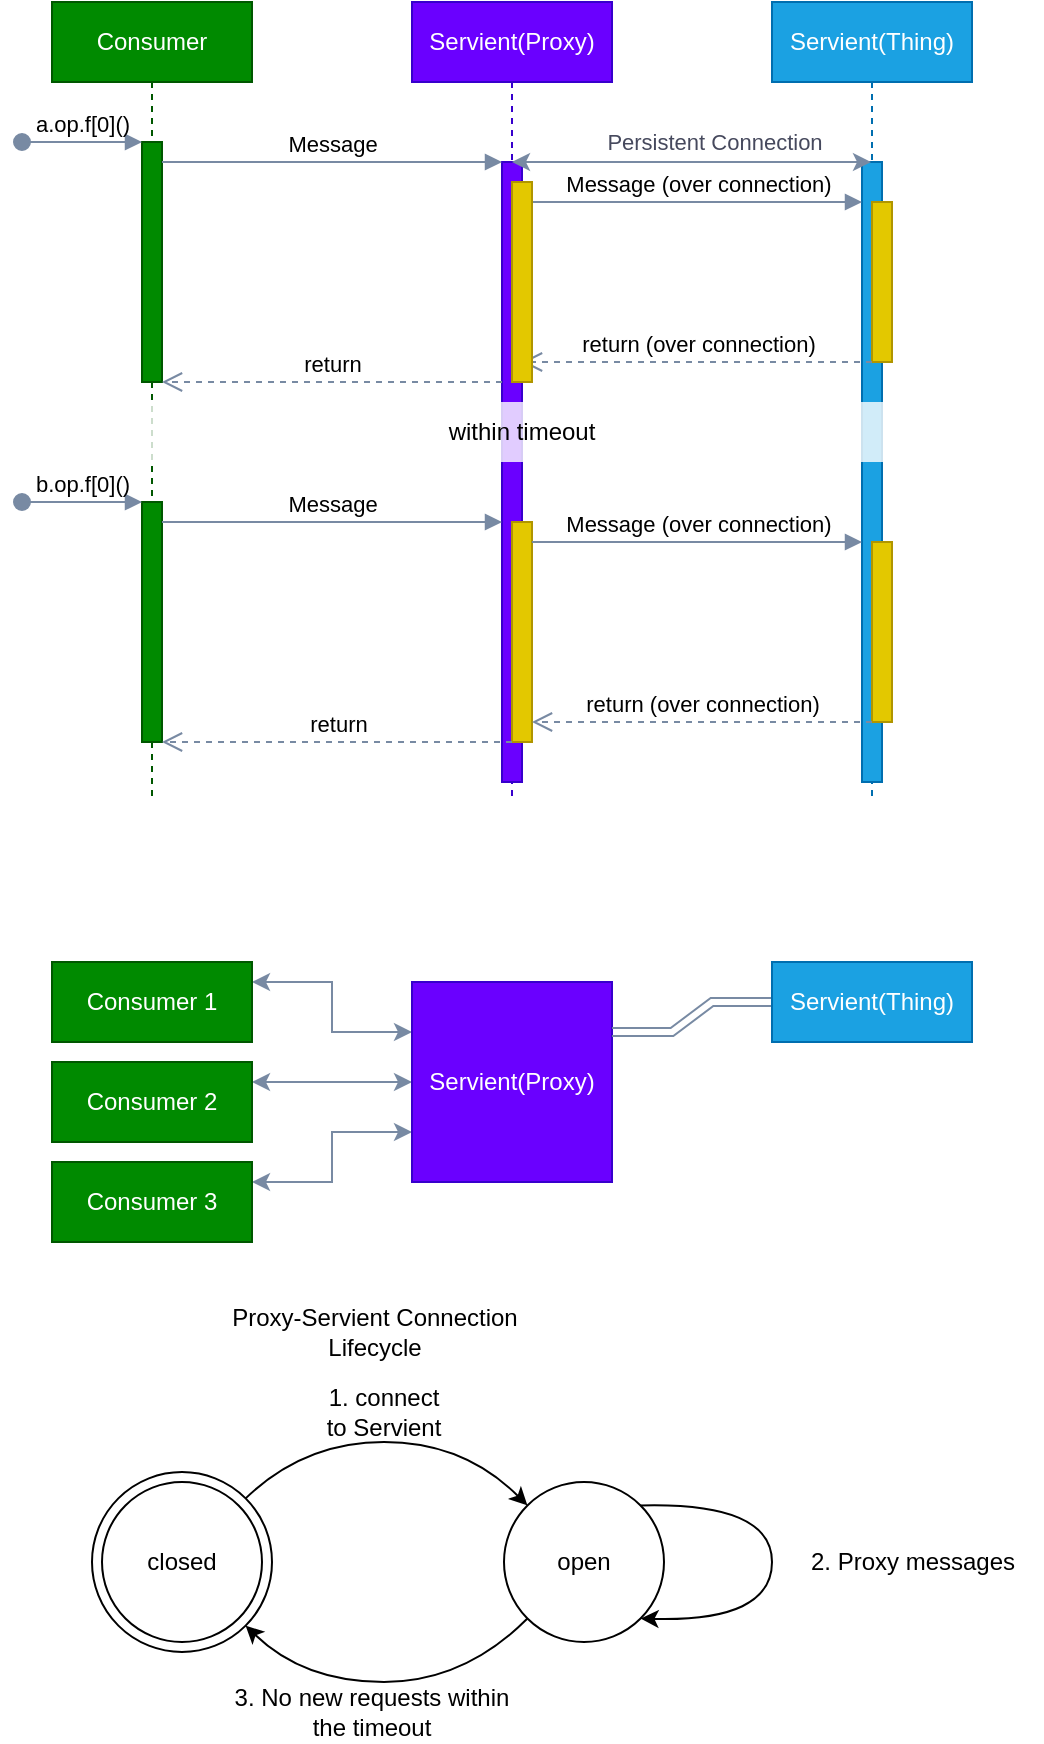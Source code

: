 <mxfile version="24.6.4" type="device" pages="5">
  <diagram name="Proxy" id="2YBvvXClWsGukQMizWep">
    <mxGraphModel dx="1354" dy="894" grid="1" gridSize="10" guides="1" tooltips="1" connect="1" arrows="1" fold="1" page="1" pageScale="1" pageWidth="850" pageHeight="1100" math="0" shadow="0">
      <root>
        <mxCell id="0" />
        <mxCell id="1" parent="0" />
        <mxCell id="aM9ryv3xv72pqoxQDRHE-1" value="Consumer" style="shape=umlLifeline;perimeter=lifelinePerimeter;whiteSpace=wrap;html=1;container=0;dropTarget=0;collapsible=0;recursiveResize=0;outlineConnect=0;portConstraint=eastwest;newEdgeStyle={&quot;edgeStyle&quot;:&quot;elbowEdgeStyle&quot;,&quot;elbow&quot;:&quot;vertical&quot;,&quot;curved&quot;:0,&quot;rounded&quot;:0};labelBackgroundColor=none;fillColor=#008a00;strokeColor=#005700;fontColor=#ffffff;" parent="1" vertex="1">
          <mxGeometry x="40" y="40" width="100" height="400" as="geometry" />
        </mxCell>
        <mxCell id="aM9ryv3xv72pqoxQDRHE-2" value="" style="html=1;points=[];perimeter=orthogonalPerimeter;outlineConnect=0;targetShapes=umlLifeline;portConstraint=eastwest;newEdgeStyle={&quot;edgeStyle&quot;:&quot;elbowEdgeStyle&quot;,&quot;elbow&quot;:&quot;vertical&quot;,&quot;curved&quot;:0,&quot;rounded&quot;:0};labelBackgroundColor=none;fillColor=#008a00;strokeColor=#005700;fontColor=#ffffff;" parent="aM9ryv3xv72pqoxQDRHE-1" vertex="1">
          <mxGeometry x="45" y="70" width="10" height="120" as="geometry" />
        </mxCell>
        <mxCell id="aM9ryv3xv72pqoxQDRHE-3" value="a.op.f[0]()" style="html=1;verticalAlign=bottom;startArrow=oval;endArrow=block;startSize=8;edgeStyle=elbowEdgeStyle;elbow=vertical;curved=0;rounded=0;labelBackgroundColor=none;strokeColor=#788AA3;fontColor=default;" parent="aM9ryv3xv72pqoxQDRHE-1" target="aM9ryv3xv72pqoxQDRHE-2" edge="1">
          <mxGeometry relative="1" as="geometry">
            <mxPoint x="-15" y="70" as="sourcePoint" />
          </mxGeometry>
        </mxCell>
        <mxCell id="t2yn1x9Z9S33g9WD0ssS-10" value="" style="html=1;points=[];perimeter=orthogonalPerimeter;outlineConnect=0;targetShapes=umlLifeline;portConstraint=eastwest;newEdgeStyle={&quot;edgeStyle&quot;:&quot;elbowEdgeStyle&quot;,&quot;elbow&quot;:&quot;vertical&quot;,&quot;curved&quot;:0,&quot;rounded&quot;:0};labelBackgroundColor=none;fillColor=#008a00;strokeColor=#005700;fontColor=#ffffff;" parent="aM9ryv3xv72pqoxQDRHE-1" vertex="1">
          <mxGeometry x="45" y="250" width="10" height="120" as="geometry" />
        </mxCell>
        <mxCell id="t2yn1x9Z9S33g9WD0ssS-11" value="b.op.f[0]()" style="html=1;verticalAlign=bottom;startArrow=oval;endArrow=block;startSize=8;edgeStyle=elbowEdgeStyle;elbow=vertical;curved=0;rounded=0;labelBackgroundColor=none;strokeColor=#788AA3;fontColor=default;" parent="aM9ryv3xv72pqoxQDRHE-1" target="t2yn1x9Z9S33g9WD0ssS-10" edge="1">
          <mxGeometry relative="1" as="geometry">
            <mxPoint x="-15" y="250" as="sourcePoint" />
          </mxGeometry>
        </mxCell>
        <mxCell id="aM9ryv3xv72pqoxQDRHE-5" value="Servient(Proxy)" style="shape=umlLifeline;perimeter=lifelinePerimeter;whiteSpace=wrap;html=1;container=0;dropTarget=0;collapsible=0;recursiveResize=0;outlineConnect=0;portConstraint=eastwest;newEdgeStyle={&quot;edgeStyle&quot;:&quot;elbowEdgeStyle&quot;,&quot;elbow&quot;:&quot;vertical&quot;,&quot;curved&quot;:0,&quot;rounded&quot;:0};labelBackgroundColor=none;fillColor=#6a00ff;strokeColor=#3700CC;fontColor=#ffffff;" parent="1" vertex="1">
          <mxGeometry x="220" y="40" width="100" height="400" as="geometry" />
        </mxCell>
        <mxCell id="aM9ryv3xv72pqoxQDRHE-6" value="" style="html=1;points=[];perimeter=orthogonalPerimeter;outlineConnect=0;targetShapes=umlLifeline;portConstraint=eastwest;newEdgeStyle={&quot;edgeStyle&quot;:&quot;elbowEdgeStyle&quot;,&quot;elbow&quot;:&quot;vertical&quot;,&quot;curved&quot;:0,&quot;rounded&quot;:0};labelBackgroundColor=none;fillColor=#6a00ff;strokeColor=#3700CC;fontColor=#ffffff;" parent="aM9ryv3xv72pqoxQDRHE-5" vertex="1">
          <mxGeometry x="45" y="80" width="10" height="310" as="geometry" />
        </mxCell>
        <mxCell id="t2yn1x9Z9S33g9WD0ssS-14" value="" style="html=1;points=[];perimeter=orthogonalPerimeter;outlineConnect=0;targetShapes=umlLifeline;portConstraint=eastwest;newEdgeStyle={&quot;edgeStyle&quot;:&quot;elbowEdgeStyle&quot;,&quot;elbow&quot;:&quot;vertical&quot;,&quot;curved&quot;:0,&quot;rounded&quot;:0};labelBackgroundColor=none;fillColor=#e3c800;strokeColor=#B09500;fontColor=#000000;" parent="aM9ryv3xv72pqoxQDRHE-5" vertex="1">
          <mxGeometry x="50" y="260" width="10" height="110" as="geometry" />
        </mxCell>
        <mxCell id="aM9ryv3xv72pqoxQDRHE-7" value="Message" style="html=1;verticalAlign=bottom;endArrow=block;edgeStyle=elbowEdgeStyle;elbow=vertical;curved=0;rounded=0;labelBackgroundColor=none;strokeColor=#788AA3;fontColor=default;" parent="1" source="aM9ryv3xv72pqoxQDRHE-2" target="aM9ryv3xv72pqoxQDRHE-6" edge="1">
          <mxGeometry relative="1" as="geometry">
            <mxPoint x="195" y="130" as="sourcePoint" />
            <Array as="points">
              <mxPoint x="180" y="120" />
            </Array>
          </mxGeometry>
        </mxCell>
        <mxCell id="aM9ryv3xv72pqoxQDRHE-8" value="return" style="html=1;verticalAlign=bottom;endArrow=open;dashed=1;endSize=8;edgeStyle=elbowEdgeStyle;elbow=vertical;curved=0;rounded=0;labelBackgroundColor=none;strokeColor=#788AA3;fontColor=default;" parent="1" edge="1">
          <mxGeometry relative="1" as="geometry">
            <mxPoint x="95" y="230" as="targetPoint" />
            <Array as="points">
              <mxPoint x="190" y="230" />
            </Array>
            <mxPoint x="265" y="230" as="sourcePoint" />
          </mxGeometry>
        </mxCell>
        <mxCell id="t2yn1x9Z9S33g9WD0ssS-1" value="Servient(Thing)" style="shape=umlLifeline;perimeter=lifelinePerimeter;whiteSpace=wrap;html=1;container=0;dropTarget=0;collapsible=0;recursiveResize=0;outlineConnect=0;portConstraint=eastwest;newEdgeStyle={&quot;edgeStyle&quot;:&quot;elbowEdgeStyle&quot;,&quot;elbow&quot;:&quot;vertical&quot;,&quot;curved&quot;:0,&quot;rounded&quot;:0};labelBackgroundColor=none;fillColor=#1ba1e2;strokeColor=#006EAF;fontColor=#ffffff;" parent="1" vertex="1">
          <mxGeometry x="400" y="40" width="100" height="400" as="geometry" />
        </mxCell>
        <mxCell id="t2yn1x9Z9S33g9WD0ssS-2" value="" style="html=1;points=[];perimeter=orthogonalPerimeter;outlineConnect=0;targetShapes=umlLifeline;portConstraint=eastwest;newEdgeStyle={&quot;edgeStyle&quot;:&quot;elbowEdgeStyle&quot;,&quot;elbow&quot;:&quot;vertical&quot;,&quot;curved&quot;:0,&quot;rounded&quot;:0};labelBackgroundColor=none;fillColor=#1ba1e2;strokeColor=#006EAF;fontColor=#ffffff;" parent="t2yn1x9Z9S33g9WD0ssS-1" vertex="1">
          <mxGeometry x="45" y="80" width="10" height="310" as="geometry" />
        </mxCell>
        <mxCell id="t2yn1x9Z9S33g9WD0ssS-6" value="" style="html=1;points=[];perimeter=orthogonalPerimeter;outlineConnect=0;targetShapes=umlLifeline;portConstraint=eastwest;newEdgeStyle={&quot;edgeStyle&quot;:&quot;elbowEdgeStyle&quot;,&quot;elbow&quot;:&quot;vertical&quot;,&quot;curved&quot;:0,&quot;rounded&quot;:0};labelBackgroundColor=none;fillColor=#e3c800;strokeColor=#B09500;fontColor=#000000;" parent="t2yn1x9Z9S33g9WD0ssS-1" vertex="1">
          <mxGeometry x="50" y="100" width="10" height="80" as="geometry" />
        </mxCell>
        <mxCell id="t2yn1x9Z9S33g9WD0ssS-16" value="" style="html=1;points=[];perimeter=orthogonalPerimeter;outlineConnect=0;targetShapes=umlLifeline;portConstraint=eastwest;newEdgeStyle={&quot;edgeStyle&quot;:&quot;elbowEdgeStyle&quot;,&quot;elbow&quot;:&quot;vertical&quot;,&quot;curved&quot;:0,&quot;rounded&quot;:0};labelBackgroundColor=none;fillColor=#e3c800;strokeColor=#B09500;fontColor=#000000;" parent="t2yn1x9Z9S33g9WD0ssS-1" vertex="1">
          <mxGeometry x="50" y="270" width="10" height="90" as="geometry" />
        </mxCell>
        <mxCell id="t2yn1x9Z9S33g9WD0ssS-5" value="Message (over connection)" style="html=1;verticalAlign=bottom;endArrow=block;edgeStyle=elbowEdgeStyle;elbow=vertical;curved=0;rounded=0;labelBackgroundColor=none;strokeColor=#788AA3;fontColor=default;" parent="1" source="t2yn1x9Z9S33g9WD0ssS-8" target="t2yn1x9Z9S33g9WD0ssS-2" edge="1">
          <mxGeometry relative="1" as="geometry">
            <mxPoint x="280" y="140" as="sourcePoint" />
            <Array as="points">
              <mxPoint x="365" y="140" />
            </Array>
            <mxPoint x="440" y="140" as="targetPoint" />
          </mxGeometry>
        </mxCell>
        <mxCell id="t2yn1x9Z9S33g9WD0ssS-7" value="return (over connection)" style="html=1;verticalAlign=bottom;endArrow=open;dashed=1;endSize=8;edgeStyle=elbowEdgeStyle;elbow=vertical;curved=0;rounded=0;labelBackgroundColor=none;strokeColor=#788AA3;fontColor=default;" parent="1" source="t2yn1x9Z9S33g9WD0ssS-6" target="aM9ryv3xv72pqoxQDRHE-6" edge="1">
          <mxGeometry relative="1" as="geometry">
            <mxPoint x="280" y="220" as="targetPoint" />
            <Array as="points">
              <mxPoint x="375" y="220" />
            </Array>
            <mxPoint x="560" y="220" as="sourcePoint" />
          </mxGeometry>
        </mxCell>
        <mxCell id="t2yn1x9Z9S33g9WD0ssS-8" value="" style="html=1;points=[];perimeter=orthogonalPerimeter;outlineConnect=0;targetShapes=umlLifeline;portConstraint=eastwest;newEdgeStyle={&quot;edgeStyle&quot;:&quot;elbowEdgeStyle&quot;,&quot;elbow&quot;:&quot;vertical&quot;,&quot;curved&quot;:0,&quot;rounded&quot;:0};labelBackgroundColor=none;fillColor=#e3c800;strokeColor=#B09500;fontColor=#000000;" parent="1" vertex="1">
          <mxGeometry x="270" y="130" width="10" height="100" as="geometry" />
        </mxCell>
        <mxCell id="t2yn1x9Z9S33g9WD0ssS-13" value="Message" style="html=1;verticalAlign=bottom;endArrow=block;edgeStyle=elbowEdgeStyle;elbow=vertical;curved=0;rounded=0;labelBackgroundColor=none;strokeColor=#788AA3;fontColor=default;" parent="1" source="t2yn1x9Z9S33g9WD0ssS-10" edge="1">
          <mxGeometry relative="1" as="geometry">
            <mxPoint x="100" y="300" as="sourcePoint" />
            <Array as="points">
              <mxPoint x="185" y="300" />
            </Array>
            <mxPoint x="265" y="300" as="targetPoint" />
          </mxGeometry>
        </mxCell>
        <mxCell id="t2yn1x9Z9S33g9WD0ssS-15" value="Message (over connection)" style="html=1;verticalAlign=bottom;endArrow=block;edgeStyle=elbowEdgeStyle;elbow=vertical;curved=0;rounded=0;labelBackgroundColor=none;strokeColor=#788AA3;fontColor=default;" parent="1" edge="1">
          <mxGeometry relative="1" as="geometry">
            <mxPoint x="280" y="310" as="sourcePoint" />
            <Array as="points">
              <mxPoint x="365" y="310" />
            </Array>
            <mxPoint x="445" y="310" as="targetPoint" />
          </mxGeometry>
        </mxCell>
        <mxCell id="t2yn1x9Z9S33g9WD0ssS-18" value="return (over connection)" style="html=1;verticalAlign=bottom;endArrow=open;dashed=1;endSize=8;edgeStyle=elbowEdgeStyle;elbow=vertical;curved=0;rounded=0;labelBackgroundColor=none;strokeColor=#788AA3;fontColor=default;" parent="1" source="t2yn1x9Z9S33g9WD0ssS-16" target="t2yn1x9Z9S33g9WD0ssS-14" edge="1">
          <mxGeometry relative="1" as="geometry">
            <mxPoint x="280" y="400" as="targetPoint" />
            <Array as="points">
              <mxPoint x="380" y="400" />
            </Array>
            <mxPoint x="455" y="400" as="sourcePoint" />
          </mxGeometry>
        </mxCell>
        <mxCell id="t2yn1x9Z9S33g9WD0ssS-19" value="return" style="html=1;verticalAlign=bottom;endArrow=open;dashed=1;endSize=8;edgeStyle=elbowEdgeStyle;elbow=vertical;curved=0;rounded=0;labelBackgroundColor=none;strokeColor=#788AA3;fontColor=default;" parent="1" source="t2yn1x9Z9S33g9WD0ssS-14" target="t2yn1x9Z9S33g9WD0ssS-10" edge="1">
          <mxGeometry relative="1" as="geometry">
            <mxPoint x="100" y="410" as="targetPoint" />
            <Array as="points">
              <mxPoint x="195" y="410" />
            </Array>
            <mxPoint x="270" y="410" as="sourcePoint" />
          </mxGeometry>
        </mxCell>
        <mxCell id="t2yn1x9Z9S33g9WD0ssS-31" style="edgeStyle=orthogonalEdgeStyle;rounded=0;orthogonalLoop=1;jettySize=auto;html=1;exitX=1;exitY=0.25;exitDx=0;exitDy=0;entryX=0;entryY=0.25;entryDx=0;entryDy=0;strokeColor=#788AA3;fontColor=#46495D;fillColor=#B2C9AB;startArrow=classic;startFill=1;" parent="1" source="t2yn1x9Z9S33g9WD0ssS-20" target="t2yn1x9Z9S33g9WD0ssS-23" edge="1">
          <mxGeometry relative="1" as="geometry" />
        </mxCell>
        <mxCell id="t2yn1x9Z9S33g9WD0ssS-20" value="Consumer 1" style="rounded=0;whiteSpace=wrap;html=1;strokeColor=#005700;fillColor=#008a00;fontColor=#ffffff;" parent="1" vertex="1">
          <mxGeometry x="40" y="520" width="100" height="40" as="geometry" />
        </mxCell>
        <mxCell id="t2yn1x9Z9S33g9WD0ssS-32" style="edgeStyle=orthogonalEdgeStyle;rounded=0;orthogonalLoop=1;jettySize=auto;html=1;exitX=1;exitY=0.25;exitDx=0;exitDy=0;entryX=0;entryY=0.5;entryDx=0;entryDy=0;strokeColor=#788AA3;fontColor=#46495D;fillColor=#B2C9AB;startArrow=classic;startFill=1;" parent="1" source="t2yn1x9Z9S33g9WD0ssS-21" target="t2yn1x9Z9S33g9WD0ssS-23" edge="1">
          <mxGeometry relative="1" as="geometry" />
        </mxCell>
        <mxCell id="t2yn1x9Z9S33g9WD0ssS-21" value="Consumer 2" style="rounded=0;whiteSpace=wrap;html=1;strokeColor=#005700;fillColor=#008a00;fontColor=#ffffff;" parent="1" vertex="1">
          <mxGeometry x="40" y="570" width="100" height="40" as="geometry" />
        </mxCell>
        <mxCell id="t2yn1x9Z9S33g9WD0ssS-33" style="edgeStyle=orthogonalEdgeStyle;rounded=0;orthogonalLoop=1;jettySize=auto;html=1;exitX=1;exitY=0.25;exitDx=0;exitDy=0;strokeColor=#788AA3;fontColor=#46495D;fillColor=#B2C9AB;entryX=0;entryY=0.75;entryDx=0;entryDy=0;startArrow=classic;startFill=1;" parent="1" source="t2yn1x9Z9S33g9WD0ssS-22" target="t2yn1x9Z9S33g9WD0ssS-23" edge="1">
          <mxGeometry relative="1" as="geometry" />
        </mxCell>
        <mxCell id="t2yn1x9Z9S33g9WD0ssS-22" value="Consumer 3" style="rounded=0;whiteSpace=wrap;html=1;strokeColor=#005700;fillColor=#008a00;fontColor=#ffffff;" parent="1" vertex="1">
          <mxGeometry x="40" y="620" width="100" height="40" as="geometry" />
        </mxCell>
        <mxCell id="t2yn1x9Z9S33g9WD0ssS-23" value="Servient(Proxy)" style="rounded=0;whiteSpace=wrap;html=1;strokeColor=#3700CC;fillColor=#6a00ff;fontColor=#ffffff;" parent="1" vertex="1">
          <mxGeometry x="220" y="530" width="100" height="100" as="geometry" />
        </mxCell>
        <mxCell id="t2yn1x9Z9S33g9WD0ssS-34" style="edgeStyle=entityRelationEdgeStyle;rounded=0;orthogonalLoop=1;jettySize=auto;html=1;exitX=0;exitY=0.5;exitDx=0;exitDy=0;entryX=1;entryY=0.25;entryDx=0;entryDy=0;strokeColor=#788AA3;fontColor=#46495D;fillColor=#B2C9AB;shape=link;startArrow=block;strokeWidth=1;" parent="1" source="t2yn1x9Z9S33g9WD0ssS-28" target="t2yn1x9Z9S33g9WD0ssS-23" edge="1">
          <mxGeometry relative="1" as="geometry" />
        </mxCell>
        <mxCell id="t2yn1x9Z9S33g9WD0ssS-28" value="Servient(Thing)" style="rounded=0;whiteSpace=wrap;html=1;strokeColor=#006EAF;fillColor=#1ba1e2;fontColor=#ffffff;" parent="1" vertex="1">
          <mxGeometry x="400" y="520" width="100" height="40" as="geometry" />
        </mxCell>
        <mxCell id="t2yn1x9Z9S33g9WD0ssS-35" value="" style="endArrow=classic;startArrow=classic;html=1;rounded=0;strokeColor=#788AA3;fontColor=#46495D;fillColor=#B2C9AB;" parent="1" edge="1">
          <mxGeometry width="50" height="50" relative="1" as="geometry">
            <mxPoint x="270" y="120.0" as="sourcePoint" />
            <mxPoint x="449.5" y="120.0" as="targetPoint" />
          </mxGeometry>
        </mxCell>
        <mxCell id="t2yn1x9Z9S33g9WD0ssS-36" value="Persistent Connection" style="edgeLabel;html=1;align=center;verticalAlign=middle;resizable=0;points=[];fontColor=#46495D;" parent="t2yn1x9Z9S33g9WD0ssS-35" vertex="1" connectable="0">
          <mxGeometry x="0.214" y="1" relative="1" as="geometry">
            <mxPoint x="-8" y="-9" as="offset" />
          </mxGeometry>
        </mxCell>
        <mxCell id="5Nks01mqkrQ3Wk97dP9R-1" value="within timeout" style="text;html=1;align=center;verticalAlign=middle;whiteSpace=wrap;rounded=0;fillColor=default;opacity=80;" vertex="1" parent="1">
          <mxGeometry x="20" y="240" width="510" height="30" as="geometry" />
        </mxCell>
        <mxCell id="O9k3JP1HC5kRbSQ-pd5e-1" value="Proxy-Servient Connection Lifecycle" style="text;html=1;strokeColor=none;fillColor=none;align=center;verticalAlign=middle;whiteSpace=wrap;rounded=0;" vertex="1" parent="1">
          <mxGeometry x="120" y="690" width="162.5" height="30" as="geometry" />
        </mxCell>
        <mxCell id="O9k3JP1HC5kRbSQ-pd5e-10" value="" style="ellipse;whiteSpace=wrap;html=1;aspect=fixed;fillColor=none;" vertex="1" parent="1">
          <mxGeometry x="60" y="775" width="90" height="90" as="geometry" />
        </mxCell>
        <mxCell id="O9k3JP1HC5kRbSQ-pd5e-11" value="closed" style="ellipse;whiteSpace=wrap;html=1;aspect=fixed;fillColor=default;" vertex="1" parent="1">
          <mxGeometry x="65" y="780" width="80" height="80" as="geometry" />
        </mxCell>
        <mxCell id="O9k3JP1HC5kRbSQ-pd5e-12" value="open" style="ellipse;whiteSpace=wrap;html=1;aspect=fixed;fillColor=default;" vertex="1" parent="1">
          <mxGeometry x="266" y="780" width="80" height="80" as="geometry" />
        </mxCell>
        <mxCell id="O9k3JP1HC5kRbSQ-pd5e-13" value="" style="curved=1;endArrow=classic;html=1;rounded=0;entryX=0;entryY=0;entryDx=0;entryDy=0;exitX=1;exitY=0;exitDx=0;exitDy=0;" edge="1" parent="1" source="O9k3JP1HC5kRbSQ-pd5e-10" target="O9k3JP1HC5kRbSQ-pd5e-12">
          <mxGeometry width="50" height="50" relative="1" as="geometry">
            <mxPoint x="178.5" y="880" as="sourcePoint" />
            <mxPoint x="228.5" y="830" as="targetPoint" />
            <Array as="points">
              <mxPoint x="166" y="760" />
              <mxPoint x="246" y="760" />
            </Array>
          </mxGeometry>
        </mxCell>
        <mxCell id="O9k3JP1HC5kRbSQ-pd5e-14" value="1. connect to Servient" style="text;html=1;strokeColor=none;fillColor=none;align=center;verticalAlign=middle;whiteSpace=wrap;rounded=0;" vertex="1" parent="1">
          <mxGeometry x="176" y="730" width="60" height="30" as="geometry" />
        </mxCell>
        <mxCell id="O9k3JP1HC5kRbSQ-pd5e-15" value="" style="curved=1;endArrow=classic;html=1;rounded=0;entryX=1;entryY=1;entryDx=0;entryDy=0;exitX=0;exitY=1;exitDx=0;exitDy=0;" edge="1" parent="1" source="O9k3JP1HC5kRbSQ-pd5e-12" target="O9k3JP1HC5kRbSQ-pd5e-10">
          <mxGeometry width="50" height="50" relative="1" as="geometry">
            <mxPoint x="276.446" y="863.536" as="sourcePoint" />
            <mxPoint x="135.55" y="860" as="targetPoint" />
            <Array as="points">
              <mxPoint x="246" y="880" />
              <mxPoint x="166" y="880" />
            </Array>
          </mxGeometry>
        </mxCell>
        <mxCell id="O9k3JP1HC5kRbSQ-pd5e-16" value="3. No new requests within the timeout" style="text;html=1;strokeColor=none;fillColor=none;align=center;verticalAlign=middle;whiteSpace=wrap;rounded=0;" vertex="1" parent="1">
          <mxGeometry x="130" y="880" width="140" height="30" as="geometry" />
        </mxCell>
        <mxCell id="O9k3JP1HC5kRbSQ-pd5e-17" value="" style="curved=1;endArrow=classic;html=1;entryX=1;entryY=1;entryDx=0;entryDy=0;exitX=1;exitY=0;exitDx=0;exitDy=0;" edge="1" parent="1" source="O9k3JP1HC5kRbSQ-pd5e-12" target="O9k3JP1HC5kRbSQ-pd5e-12">
          <mxGeometry width="50" height="50" relative="1" as="geometry">
            <mxPoint x="400" y="795" as="sourcePoint" />
            <mxPoint x="350" y="845" as="targetPoint" />
            <Array as="points">
              <mxPoint x="400" y="790" />
              <mxPoint x="400" y="850" />
            </Array>
          </mxGeometry>
        </mxCell>
        <mxCell id="O9k3JP1HC5kRbSQ-pd5e-18" value="2. Proxy messages" style="text;html=1;align=center;verticalAlign=middle;resizable=0;points=[];autosize=1;strokeColor=none;fillColor=none;" vertex="1" parent="1">
          <mxGeometry x="405" y="805" width="130" height="30" as="geometry" />
        </mxCell>
      </root>
    </mxGraphModel>
  </diagram>
  <diagram id="9EP-WmmnwoOJ0dVUvOu4" name="Broker">
    <mxGraphModel dx="2934" dy="1267" grid="1" gridSize="10" guides="1" tooltips="1" connect="1" arrows="1" fold="1" page="1" pageScale="1" pageWidth="620" pageHeight="919" math="0" shadow="0">
      <root>
        <mxCell id="0" />
        <mxCell id="1" parent="0" />
        <mxCell id="ZhGuCWqOMXXXvSmR2Sjc-1" value="Consumer" style="shape=umlLifeline;perimeter=lifelinePerimeter;whiteSpace=wrap;html=1;container=0;dropTarget=0;collapsible=0;recursiveResize=0;outlineConnect=0;portConstraint=eastwest;newEdgeStyle={&quot;edgeStyle&quot;:&quot;elbowEdgeStyle&quot;,&quot;elbow&quot;:&quot;vertical&quot;,&quot;curved&quot;:0,&quot;rounded&quot;:0};labelBackgroundColor=none;fillColor=#008a00;strokeColor=#005700;fontColor=#ffffff;" parent="1" vertex="1">
          <mxGeometry x="59" y="40" width="100" height="690" as="geometry" />
        </mxCell>
        <mxCell id="ZhGuCWqOMXXXvSmR2Sjc-6" value="Broker" style="shape=umlLifeline;perimeter=lifelinePerimeter;whiteSpace=wrap;html=1;container=0;dropTarget=0;collapsible=0;recursiveResize=0;outlineConnect=0;portConstraint=eastwest;newEdgeStyle={&quot;edgeStyle&quot;:&quot;elbowEdgeStyle&quot;,&quot;elbow&quot;:&quot;vertical&quot;,&quot;curved&quot;:0,&quot;rounded&quot;:0};labelBackgroundColor=none;fillColor=#6a00ff;strokeColor=#3700CC;fontColor=#ffffff;" parent="1" vertex="1">
          <mxGeometry x="239" y="40" width="100" height="690" as="geometry" />
        </mxCell>
        <mxCell id="ZhGuCWqOMXXXvSmR2Sjc-7" value="" style="html=1;points=[];perimeter=orthogonalPerimeter;outlineConnect=0;targetShapes=umlLifeline;portConstraint=eastwest;newEdgeStyle={&quot;edgeStyle&quot;:&quot;elbowEdgeStyle&quot;,&quot;elbow&quot;:&quot;vertical&quot;,&quot;curved&quot;:0,&quot;rounded&quot;:0};labelBackgroundColor=none;fillColor=#6a00ff;strokeColor=#3700CC;fontColor=#ffffff;" parent="ZhGuCWqOMXXXvSmR2Sjc-6" vertex="1">
          <mxGeometry x="45" y="70" width="10" height="600" as="geometry" />
        </mxCell>
        <mxCell id="ZhGuCWqOMXXXvSmR2Sjc-11" value="Thing" style="shape=umlLifeline;perimeter=lifelinePerimeter;whiteSpace=wrap;html=1;container=0;dropTarget=0;collapsible=0;recursiveResize=0;outlineConnect=0;portConstraint=eastwest;newEdgeStyle={&quot;edgeStyle&quot;:&quot;elbowEdgeStyle&quot;,&quot;elbow&quot;:&quot;vertical&quot;,&quot;curved&quot;:0,&quot;rounded&quot;:0};labelBackgroundColor=none;fillColor=#1ba1e2;strokeColor=#006EAF;fontColor=#ffffff;" parent="1" vertex="1">
          <mxGeometry x="419" y="40" width="100" height="690" as="geometry" />
        </mxCell>
        <mxCell id="ZhGuCWqOMXXXvSmR2Sjc-12" value="" style="html=1;points=[];perimeter=orthogonalPerimeter;outlineConnect=0;targetShapes=umlLifeline;portConstraint=eastwest;newEdgeStyle={&quot;edgeStyle&quot;:&quot;elbowEdgeStyle&quot;,&quot;elbow&quot;:&quot;vertical&quot;,&quot;curved&quot;:0,&quot;rounded&quot;:0};labelBackgroundColor=none;fillColor=#1ba1e2;strokeColor=#006EAF;fontColor=#ffffff;" parent="ZhGuCWqOMXXXvSmR2Sjc-11" vertex="1">
          <mxGeometry x="45" y="90" width="10" height="550" as="geometry" />
        </mxCell>
        <mxCell id="ZhGuCWqOMXXXvSmR2Sjc-22" style="edgeStyle=orthogonalEdgeStyle;rounded=0;orthogonalLoop=1;jettySize=auto;html=1;exitX=1;exitY=0.5;exitDx=0;exitDy=0;entryX=0;entryY=0.25;entryDx=0;entryDy=0;strokeColor=#333333;fontColor=#46495D;fillColor=#B2C9AB;startArrow=classic;startFill=1;" parent="1" source="ZhGuCWqOMXXXvSmR2Sjc-23" target="ZhGuCWqOMXXXvSmR2Sjc-28" edge="1">
          <mxGeometry relative="1" as="geometry" />
        </mxCell>
        <mxCell id="ZhGuCWqOMXXXvSmR2Sjc-23" value="Consumer 1&lt;br&gt;(MQTT Client)" style="rounded=0;whiteSpace=wrap;html=1;strokeColor=#005700;fillColor=#008a00;fontColor=#ffffff;" parent="1" vertex="1">
          <mxGeometry x="59" y="803" width="100" height="40" as="geometry" />
        </mxCell>
        <mxCell id="ZhGuCWqOMXXXvSmR2Sjc-24" style="edgeStyle=orthogonalEdgeStyle;rounded=0;orthogonalLoop=1;jettySize=auto;html=1;exitX=1;exitY=0.5;exitDx=0;exitDy=0;entryX=0;entryY=0.5;entryDx=0;entryDy=0;strokeColor=#333333;fontColor=#46495D;fillColor=#B2C9AB;startArrow=classic;startFill=1;" parent="1" source="ZhGuCWqOMXXXvSmR2Sjc-25" target="ZhGuCWqOMXXXvSmR2Sjc-28" edge="1">
          <mxGeometry relative="1" as="geometry" />
        </mxCell>
        <mxCell id="ZhGuCWqOMXXXvSmR2Sjc-25" value="Consumer 2&lt;br&gt;(MQTT Client)" style="rounded=0;whiteSpace=wrap;html=1;strokeColor=#005700;fillColor=#008a00;fontColor=#ffffff;" parent="1" vertex="1">
          <mxGeometry x="59" y="863" width="100" height="40" as="geometry" />
        </mxCell>
        <mxCell id="ZhGuCWqOMXXXvSmR2Sjc-26" style="edgeStyle=orthogonalEdgeStyle;rounded=0;orthogonalLoop=1;jettySize=auto;html=1;exitX=1;exitY=0.5;exitDx=0;exitDy=0;strokeColor=#333333;fontColor=#46495D;fillColor=#B2C9AB;entryX=0;entryY=0.75;entryDx=0;entryDy=0;startArrow=classic;startFill=1;" parent="1" source="ZhGuCWqOMXXXvSmR2Sjc-27" target="ZhGuCWqOMXXXvSmR2Sjc-28" edge="1">
          <mxGeometry relative="1" as="geometry" />
        </mxCell>
        <mxCell id="ZhGuCWqOMXXXvSmR2Sjc-27" value="Consumer 3&lt;br&gt;(MQTT Client)" style="rounded=0;whiteSpace=wrap;html=1;strokeColor=#005700;fillColor=#008a00;fontColor=#ffffff;" parent="1" vertex="1">
          <mxGeometry x="59" y="923" width="100" height="40" as="geometry" />
        </mxCell>
        <mxCell id="ZhGuCWqOMXXXvSmR2Sjc-28" value="Broker" style="rounded=0;whiteSpace=wrap;html=1;strokeColor=#3700CC;fillColor=#6a00ff;fontColor=#ffffff;" parent="1" vertex="1">
          <mxGeometry x="239" y="833" width="100" height="100" as="geometry" />
        </mxCell>
        <mxCell id="ZhGuCWqOMXXXvSmR2Sjc-35" style="edgeStyle=orthogonalEdgeStyle;rounded=0;orthogonalLoop=1;jettySize=auto;html=1;entryX=1;entryY=0.25;entryDx=0;entryDy=0;startArrow=classic;startFill=1;strokeColor=#333333;" parent="1" source="ZhGuCWqOMXXXvSmR2Sjc-30" target="ZhGuCWqOMXXXvSmR2Sjc-28" edge="1">
          <mxGeometry relative="1" as="geometry" />
        </mxCell>
        <mxCell id="ZhGuCWqOMXXXvSmR2Sjc-30" value="Thing 1&lt;br&gt;(MQTT Client)" style="rounded=0;whiteSpace=wrap;html=1;strokeColor=#006EAF;fillColor=#1ba1e2;fontColor=#ffffff;" parent="1" vertex="1">
          <mxGeometry x="419" y="803" width="100" height="40" as="geometry" />
        </mxCell>
        <mxCell id="ZhGuCWqOMXXXvSmR2Sjc-36" style="edgeStyle=orthogonalEdgeStyle;rounded=0;orthogonalLoop=1;jettySize=auto;html=1;entryX=1;entryY=0.5;entryDx=0;entryDy=0;startArrow=classic;startFill=1;strokeColor=#333333;" parent="1" source="ZhGuCWqOMXXXvSmR2Sjc-33" target="ZhGuCWqOMXXXvSmR2Sjc-28" edge="1">
          <mxGeometry relative="1" as="geometry" />
        </mxCell>
        <mxCell id="ZhGuCWqOMXXXvSmR2Sjc-33" value="Thing 2&lt;br&gt;(MQTT Client)" style="rounded=0;whiteSpace=wrap;html=1;strokeColor=#006EAF;fillColor=#1ba1e2;fontColor=#ffffff;" parent="1" vertex="1">
          <mxGeometry x="419" y="863" width="100" height="40" as="geometry" />
        </mxCell>
        <mxCell id="ZhGuCWqOMXXXvSmR2Sjc-37" style="edgeStyle=orthogonalEdgeStyle;rounded=0;orthogonalLoop=1;jettySize=auto;html=1;entryX=1;entryY=0.75;entryDx=0;entryDy=0;startArrow=classic;startFill=1;strokeColor=#333333;" parent="1" source="ZhGuCWqOMXXXvSmR2Sjc-34" target="ZhGuCWqOMXXXvSmR2Sjc-28" edge="1">
          <mxGeometry relative="1" as="geometry" />
        </mxCell>
        <mxCell id="ZhGuCWqOMXXXvSmR2Sjc-34" value="Thing 3&lt;br&gt;(MQTT Client)" style="rounded=0;whiteSpace=wrap;html=1;strokeColor=#006EAF;fillColor=#1ba1e2;fontColor=#ffffff;" parent="1" vertex="1">
          <mxGeometry x="419" y="923" width="100" height="40" as="geometry" />
        </mxCell>
        <mxCell id="ZhGuCWqOMXXXvSmR2Sjc-43" value="Connect" style="html=1;verticalAlign=bottom;endArrow=block;edgeStyle=elbowEdgeStyle;elbow=vertical;curved=0;rounded=0;labelBackgroundColor=none;strokeColor=#d6b656;fontColor=default;fillColor=#fff2cc;" parent="1" edge="1">
          <mxGeometry relative="1" as="geometry">
            <mxPoint x="469" y="140.78" as="sourcePoint" />
            <Array as="points">
              <mxPoint x="389" y="140.78" />
            </Array>
            <mxPoint x="294" y="140.78" as="targetPoint" />
          </mxGeometry>
        </mxCell>
        <mxCell id="ZhGuCWqOMXXXvSmR2Sjc-46" value="Publish sensorVal &lt;br&gt;to myTopic&amp;nbsp;" style="html=1;verticalAlign=bottom;endArrow=block;edgeStyle=elbowEdgeStyle;elbow=vertical;curved=0;rounded=0;labelBackgroundColor=none;strokeColor=#d6b656;fontColor=default;fillColor=#fff2cc;" parent="1" target="PXn3uYiHS9c8APurNOTE-3" edge="1">
          <mxGeometry x="0.073" relative="1" as="geometry">
            <mxPoint x="469" y="200" as="sourcePoint" />
            <Array as="points">
              <mxPoint x="439" y="200" />
              <mxPoint x="394" y="170" />
            </Array>
            <mxPoint x="299" y="170.0" as="targetPoint" />
            <mxPoint as="offset" />
          </mxGeometry>
        </mxCell>
        <mxCell id="PXn3uYiHS9c8APurNOTE-2" value="ACK" style="html=1;verticalAlign=bottom;endArrow=block;edgeStyle=elbowEdgeStyle;elbow=vertical;curved=0;rounded=0;labelBackgroundColor=none;strokeColor=#d6b656;fontColor=default;dashed=1;fillColor=#fff2cc;" parent="1" source="PXn3uYiHS9c8APurNOTE-3" edge="1">
          <mxGeometry x="0.073" relative="1" as="geometry">
            <mxPoint x="294" y="220.82" as="sourcePoint" />
            <Array as="points">
              <mxPoint x="379" y="220" />
              <mxPoint x="439" y="220.82" />
            </Array>
            <mxPoint x="469" y="220.82" as="targetPoint" />
            <mxPoint as="offset" />
          </mxGeometry>
        </mxCell>
        <mxCell id="PXn3uYiHS9c8APurNOTE-3" value="" style="html=1;points=[];perimeter=orthogonalPerimeter;outlineConnect=0;targetShapes=umlLifeline;portConstraint=eastwest;newEdgeStyle={&quot;edgeStyle&quot;:&quot;elbowEdgeStyle&quot;,&quot;elbow&quot;:&quot;vertical&quot;,&quot;curved&quot;:0,&quot;rounded&quot;:0};labelBackgroundColor=none;fillColor=#e3c800;strokeColor=#B09500;fontColor=#000000;" parent="1" vertex="1">
          <mxGeometry x="289" y="200" width="10" height="20" as="geometry" />
        </mxCell>
        <mxCell id="PXn3uYiHS9c8APurNOTE-4" value="" style="html=1;points=[];perimeter=orthogonalPerimeter;outlineConnect=0;targetShapes=umlLifeline;portConstraint=eastwest;newEdgeStyle={&quot;edgeStyle&quot;:&quot;elbowEdgeStyle&quot;,&quot;elbow&quot;:&quot;vertical&quot;,&quot;curved&quot;:0,&quot;rounded&quot;:0};labelBackgroundColor=none;fillColor=#008a00;strokeColor=#005700;fontColor=#ffffff;" parent="1" vertex="1">
          <mxGeometry x="104" y="240" width="10" height="380" as="geometry" />
        </mxCell>
        <mxCell id="PXn3uYiHS9c8APurNOTE-8" value="no subscribers" style="rounded=0;whiteSpace=wrap;html=1;fontSize=9;" parent="1" vertex="1">
          <mxGeometry x="229" y="190" width="50" height="30" as="geometry" />
        </mxCell>
        <mxCell id="PXn3uYiHS9c8APurNOTE-9" value="Connect" style="html=1;verticalAlign=bottom;endArrow=block;edgeStyle=elbowEdgeStyle;elbow=vertical;curved=0;rounded=0;labelBackgroundColor=none;strokeColor=#d6b656;fontColor=default;fillColor=#fff2cc;" parent="1" edge="1">
          <mxGeometry relative="1" as="geometry">
            <mxPoint x="114" y="254.78" as="sourcePoint" />
            <Array as="points">
              <mxPoint x="209" y="254.78" />
            </Array>
            <mxPoint x="284" y="254.78" as="targetPoint" />
          </mxGeometry>
        </mxCell>
        <mxCell id="PXn3uYiHS9c8APurNOTE-10" value="Subscribe to myTopic&amp;nbsp;" style="html=1;verticalAlign=bottom;endArrow=block;edgeStyle=elbowEdgeStyle;elbow=vertical;curved=0;rounded=0;labelBackgroundColor=none;strokeColor=#d6b656;fontColor=default;fillColor=#fff2cc;" parent="1" source="PXn3uYiHS9c8APurNOTE-12" target="ZhGuCWqOMXXXvSmR2Sjc-7" edge="1">
          <mxGeometry x="0.072" relative="1" as="geometry">
            <mxPoint x="119" y="260" as="sourcePoint" />
            <Array as="points">
              <mxPoint x="199" y="290" />
              <mxPoint x="259" y="290" />
            </Array>
            <mxPoint x="279" y="290" as="targetPoint" />
            <mxPoint as="offset" />
          </mxGeometry>
        </mxCell>
        <mxCell id="PXn3uYiHS9c8APurNOTE-11" value="ACK" style="html=1;verticalAlign=bottom;endArrow=block;edgeStyle=elbowEdgeStyle;elbow=vertical;curved=0;rounded=0;labelBackgroundColor=none;strokeColor=#d6b656;fontColor=default;dashed=1;fillColor=#fff2cc;" parent="1" source="ZhGuCWqOMXXXvSmR2Sjc-7" target="PXn3uYiHS9c8APurNOTE-12" edge="1">
          <mxGeometry x="0.074" relative="1" as="geometry">
            <mxPoint x="279" y="311" as="sourcePoint" />
            <Array as="points">
              <mxPoint x="259" y="310.82" />
              <mxPoint x="199" y="310" />
            </Array>
            <mxPoint x="114" y="310.82" as="targetPoint" />
            <mxPoint as="offset" />
          </mxGeometry>
        </mxCell>
        <mxCell id="PXn3uYiHS9c8APurNOTE-16" value="Measure Sensor" style="html=1;verticalAlign=bottom;endArrow=block;edgeStyle=orthogonalEdgeStyle;elbow=vertical;curved=1;rounded=0;labelBackgroundColor=none;strokeColor=#6c8ebf;fontColor=default;fillColor=#dae8fc;" parent="1" source="PXn3uYiHS9c8APurNOTE-15" target="PXn3uYiHS9c8APurNOTE-15" edge="1">
          <mxGeometry x="-0.167" relative="1" as="geometry">
            <mxPoint x="74" y="256.35" as="sourcePoint" />
            <Array as="points">
              <mxPoint x="529" y="307.35" />
              <mxPoint x="529" y="327.35" />
            </Array>
            <mxPoint x="74" y="446.35" as="targetPoint" />
            <mxPoint as="offset" />
          </mxGeometry>
        </mxCell>
        <mxCell id="PXn3uYiHS9c8APurNOTE-17" value="Publish sensorVal &lt;br&gt;to myTopic&amp;nbsp;" style="html=1;verticalAlign=bottom;endArrow=block;edgeStyle=elbowEdgeStyle;elbow=vertical;curved=0;rounded=0;labelBackgroundColor=none;strokeColor=#d6b656;fontColor=default;fillColor=#fff2cc;" parent="1" target="PXn3uYiHS9c8APurNOTE-19" edge="1">
          <mxGeometry x="0.073" relative="1" as="geometry">
            <mxPoint x="469" y="337.35" as="sourcePoint" />
            <Array as="points">
              <mxPoint x="439" y="337.35" />
              <mxPoint x="394" y="307.35" />
            </Array>
            <mxPoint x="299" y="307.35" as="targetPoint" />
            <mxPoint as="offset" />
          </mxGeometry>
        </mxCell>
        <mxCell id="PXn3uYiHS9c8APurNOTE-18" value="ACK" style="html=1;verticalAlign=bottom;endArrow=block;edgeStyle=elbowEdgeStyle;elbow=vertical;curved=0;rounded=0;labelBackgroundColor=none;strokeColor=#d6b656;fontColor=default;dashed=1;fillColor=#fff2cc;" parent="1" source="PXn3uYiHS9c8APurNOTE-19" edge="1">
          <mxGeometry x="0.073" relative="1" as="geometry">
            <mxPoint x="294" y="358.17" as="sourcePoint" />
            <Array as="points">
              <mxPoint x="379" y="357.35" />
              <mxPoint x="439" y="358.17" />
            </Array>
            <mxPoint x="469" y="358.17" as="targetPoint" />
            <mxPoint as="offset" />
          </mxGeometry>
        </mxCell>
        <mxCell id="PXn3uYiHS9c8APurNOTE-19" value="" style="html=1;points=[];perimeter=orthogonalPerimeter;outlineConnect=0;targetShapes=umlLifeline;portConstraint=eastwest;newEdgeStyle={&quot;edgeStyle&quot;:&quot;elbowEdgeStyle&quot;,&quot;elbow&quot;:&quot;vertical&quot;,&quot;curved&quot;:0,&quot;rounded&quot;:0};labelBackgroundColor=none;fillColor=#e3c800;strokeColor=#B09500;fontColor=#000000;" parent="1" vertex="1">
          <mxGeometry x="289" y="337.35" width="10" height="32.65" as="geometry" />
        </mxCell>
        <mxCell id="yNOFtDNnatfZAVa9GSVG-1" value="send sensorVal&amp;nbsp;" style="html=1;verticalAlign=bottom;endArrow=block;edgeStyle=elbowEdgeStyle;elbow=vertical;curved=0;rounded=0;labelBackgroundColor=none;strokeColor=#d6b656;fontColor=default;fillColor=#fff2cc;" parent="1" source="PXn3uYiHS9c8APurNOTE-19" target="PXn3uYiHS9c8APurNOTE-12" edge="1">
          <mxGeometry x="0.073" relative="1" as="geometry">
            <mxPoint x="299" y="363.51" as="sourcePoint" />
            <Array as="points">
              <mxPoint x="269" y="363.51" />
              <mxPoint x="224" y="333.51" />
            </Array>
            <mxPoint x="129" y="363.51" as="targetPoint" />
            <mxPoint as="offset" />
          </mxGeometry>
        </mxCell>
        <mxCell id="yNOFtDNnatfZAVa9GSVG-5" value="Unsubscribe from myTopic&amp;nbsp;" style="html=1;verticalAlign=bottom;endArrow=block;edgeStyle=elbowEdgeStyle;elbow=vertical;curved=0;rounded=0;labelBackgroundColor=none;strokeColor=#d6b656;fontColor=default;fillColor=#fff2cc;" parent="1" target="ZhGuCWqOMXXXvSmR2Sjc-7" edge="1">
          <mxGeometry x="0.072" relative="1" as="geometry">
            <mxPoint x="124" y="550" as="sourcePoint" />
            <Array as="points">
              <mxPoint x="204" y="550" />
              <mxPoint x="264" y="550" />
            </Array>
            <mxPoint x="289" y="550" as="targetPoint" />
            <mxPoint as="offset" />
          </mxGeometry>
        </mxCell>
        <mxCell id="yNOFtDNnatfZAVa9GSVG-8" value="Measure Sensor" style="html=1;verticalAlign=bottom;endArrow=block;edgeStyle=orthogonalEdgeStyle;elbow=vertical;curved=1;rounded=0;labelBackgroundColor=none;strokeColor=#6c8ebf;fontColor=default;fillColor=#dae8fc;" parent="1" source="yNOFtDNnatfZAVa9GSVG-7" target="yNOFtDNnatfZAVa9GSVG-7" edge="1">
          <mxGeometry x="-0.167" relative="1" as="geometry">
            <mxPoint x="75" y="399" as="sourcePoint" />
            <Array as="points">
              <mxPoint x="530" y="450" />
              <mxPoint x="530" y="470" />
            </Array>
            <mxPoint x="75" y="589" as="targetPoint" />
            <mxPoint as="offset" />
          </mxGeometry>
        </mxCell>
        <mxCell id="yNOFtDNnatfZAVa9GSVG-9" value="Publish sensorVal &lt;br&gt;to myTopic&amp;nbsp;" style="html=1;verticalAlign=bottom;endArrow=block;edgeStyle=elbowEdgeStyle;elbow=vertical;curved=0;rounded=0;labelBackgroundColor=none;strokeColor=#d6b656;fontColor=default;fillColor=#fff2cc;" parent="1" target="yNOFtDNnatfZAVa9GSVG-11" edge="1">
          <mxGeometry x="0.073" relative="1" as="geometry">
            <mxPoint x="470" y="480" as="sourcePoint" />
            <Array as="points">
              <mxPoint x="440" y="480" />
              <mxPoint x="395" y="450" />
            </Array>
            <mxPoint x="300" y="450.0" as="targetPoint" />
            <mxPoint as="offset" />
          </mxGeometry>
        </mxCell>
        <mxCell id="yNOFtDNnatfZAVa9GSVG-10" value="ACK" style="html=1;verticalAlign=bottom;endArrow=block;edgeStyle=elbowEdgeStyle;elbow=vertical;curved=0;rounded=0;labelBackgroundColor=none;strokeColor=#d6b656;fontColor=default;dashed=1;fillColor=#fff2cc;" parent="1" source="yNOFtDNnatfZAVa9GSVG-11" edge="1">
          <mxGeometry x="0.073" relative="1" as="geometry">
            <mxPoint x="295" y="500.82" as="sourcePoint" />
            <Array as="points">
              <mxPoint x="380" y="500" />
              <mxPoint x="440" y="500.82" />
            </Array>
            <mxPoint x="470" y="500.82" as="targetPoint" />
            <mxPoint as="offset" />
          </mxGeometry>
        </mxCell>
        <mxCell id="yNOFtDNnatfZAVa9GSVG-11" value="" style="html=1;points=[];perimeter=orthogonalPerimeter;outlineConnect=0;targetShapes=umlLifeline;portConstraint=eastwest;newEdgeStyle={&quot;edgeStyle&quot;:&quot;elbowEdgeStyle&quot;,&quot;elbow&quot;:&quot;vertical&quot;,&quot;curved&quot;:0,&quot;rounded&quot;:0};labelBackgroundColor=none;fillColor=#e3c800;strokeColor=#B09500;fontColor=#000000;" parent="1" vertex="1">
          <mxGeometry x="290" y="480" width="10" height="32.65" as="geometry" />
        </mxCell>
        <mxCell id="yNOFtDNnatfZAVa9GSVG-12" value="send sensorVal&amp;nbsp;" style="html=1;verticalAlign=bottom;endArrow=block;edgeStyle=elbowEdgeStyle;elbow=vertical;curved=0;rounded=0;labelBackgroundColor=none;strokeColor=#d6b656;fontColor=default;fillColor=#fff2cc;" parent="1" source="yNOFtDNnatfZAVa9GSVG-11" edge="1">
          <mxGeometry x="0.073" relative="1" as="geometry">
            <mxPoint x="300" y="506.16" as="sourcePoint" />
            <Array as="points">
              <mxPoint x="270" y="506.16" />
              <mxPoint x="225" y="476.16" />
            </Array>
            <mxPoint x="125.0" y="506.16" as="targetPoint" />
            <mxPoint as="offset" />
          </mxGeometry>
        </mxCell>
        <mxCell id="nsrr6HfWEP8Ox5SePu9u-1" value="Participating Entities" style="text;html=1;strokeColor=none;fillColor=none;align=center;verticalAlign=middle;whiteSpace=wrap;rounded=0;" parent="1" vertex="1">
          <mxGeometry x="216.5" y="763" width="145" height="30" as="geometry" />
        </mxCell>
        <mxCell id="a-3dWNvDGrhPQp1OnpVm-1" value="" style="html=1;points=[];perimeter=orthogonalPerimeter;outlineConnect=0;targetShapes=umlLifeline;portConstraint=eastwest;newEdgeStyle={&quot;edgeStyle&quot;:&quot;elbowEdgeStyle&quot;,&quot;elbow&quot;:&quot;vertical&quot;,&quot;curved&quot;:0,&quot;rounded&quot;:0};labelBackgroundColor=none;fillColor=#f0a30a;strokeColor=#BD7000;fontColor=#000000;" parent="1" vertex="1">
          <mxGeometry x="109" y="255" width="10" height="325" as="geometry" />
        </mxCell>
        <mxCell id="PXn3uYiHS9c8APurNOTE-12" value="" style="html=1;points=[];perimeter=orthogonalPerimeter;outlineConnect=0;targetShapes=umlLifeline;portConstraint=eastwest;newEdgeStyle={&quot;edgeStyle&quot;:&quot;elbowEdgeStyle&quot;,&quot;elbow&quot;:&quot;vertical&quot;,&quot;curved&quot;:0,&quot;rounded&quot;:0};labelBackgroundColor=none;fillColor=#e3c800;strokeColor=#B09500;fontColor=#000000;" parent="1" vertex="1">
          <mxGeometry x="114" y="290" width="10" height="260" as="geometry" />
        </mxCell>
        <mxCell id="HJ3VokHh5evIRKXgIU7y-1" value="Broker Connection Lifecycle" style="text;html=1;strokeColor=none;fillColor=none;align=center;verticalAlign=middle;whiteSpace=wrap;rounded=0;" parent="1" vertex="1">
          <mxGeometry x="194" y="1013" width="162.5" height="30" as="geometry" />
        </mxCell>
        <mxCell id="HJ3VokHh5evIRKXgIU7y-2" value="" style="ellipse;whiteSpace=wrap;html=1;aspect=fixed;fillColor=none;" parent="1" vertex="1">
          <mxGeometry x="134" y="1418" width="90" height="90" as="geometry" />
        </mxCell>
        <mxCell id="HJ3VokHh5evIRKXgIU7y-3" value="inactive" style="ellipse;whiteSpace=wrap;html=1;aspect=fixed;fillColor=default;" parent="1" vertex="1">
          <mxGeometry x="139" y="1423" width="80" height="80" as="geometry" />
        </mxCell>
        <mxCell id="HJ3VokHh5evIRKXgIU7y-4" value="active" style="ellipse;whiteSpace=wrap;html=1;aspect=fixed;fillColor=default;" parent="1" vertex="1">
          <mxGeometry x="340" y="1423" width="80" height="80" as="geometry" />
        </mxCell>
        <mxCell id="HJ3VokHh5evIRKXgIU7y-5" value="" style="curved=1;endArrow=classic;html=1;rounded=0;entryX=0;entryY=0;entryDx=0;entryDy=0;exitX=1;exitY=0;exitDx=0;exitDy=0;" parent="1" source="HJ3VokHh5evIRKXgIU7y-2" target="HJ3VokHh5evIRKXgIU7y-4" edge="1">
          <mxGeometry width="50" height="50" relative="1" as="geometry">
            <mxPoint x="132.5" y="613" as="sourcePoint" />
            <mxPoint x="182.5" y="563" as="targetPoint" />
            <Array as="points">
              <mxPoint x="240" y="1403" />
              <mxPoint x="320" y="1403" />
            </Array>
          </mxGeometry>
        </mxCell>
        <mxCell id="HJ3VokHh5evIRKXgIU7y-6" value="1. subscribe to topic" style="text;html=1;strokeColor=none;fillColor=none;align=center;verticalAlign=middle;whiteSpace=wrap;rounded=0;" parent="1" vertex="1">
          <mxGeometry x="240" y="1373" width="80" height="30" as="geometry" />
        </mxCell>
        <mxCell id="HJ3VokHh5evIRKXgIU7y-7" value="" style="curved=1;endArrow=classic;html=1;rounded=0;entryX=1;entryY=1;entryDx=0;entryDy=0;exitX=0;exitY=1;exitDx=0;exitDy=0;" parent="1" source="HJ3VokHh5evIRKXgIU7y-4" target="HJ3VokHh5evIRKXgIU7y-2" edge="1">
          <mxGeometry width="50" height="50" relative="1" as="geometry">
            <mxPoint x="230.446" y="596.536" as="sourcePoint" />
            <mxPoint x="89.55" y="593" as="targetPoint" />
            <Array as="points">
              <mxPoint x="320" y="1523" />
              <mxPoint x="240" y="1523" />
            </Array>
          </mxGeometry>
        </mxCell>
        <mxCell id="HJ3VokHh5evIRKXgIU7y-8" value="3. unsubscribe from topic" style="text;html=1;strokeColor=none;fillColor=none;align=center;verticalAlign=middle;whiteSpace=wrap;rounded=0;" parent="1" vertex="1">
          <mxGeometry x="226.5" y="1524" width="107" height="30" as="geometry" />
        </mxCell>
        <mxCell id="HJ3VokHh5evIRKXgIU7y-9" value="Topic Subscription Lifecycle" style="text;html=1;strokeColor=none;fillColor=none;align=center;verticalAlign=middle;whiteSpace=wrap;rounded=0;" parent="1" vertex="1">
          <mxGeometry x="200.75" y="1343" width="162.5" height="30" as="geometry" />
        </mxCell>
        <mxCell id="YqJhqmkJJcxklTCXHnOt-2" value="" style="ellipse;whiteSpace=wrap;html=1;aspect=fixed;fillColor=none;" parent="1" vertex="1">
          <mxGeometry x="134" y="1098" width="90" height="90" as="geometry" />
        </mxCell>
        <mxCell id="YqJhqmkJJcxklTCXHnOt-3" value="closed" style="ellipse;whiteSpace=wrap;html=1;aspect=fixed;fillColor=default;" parent="1" vertex="1">
          <mxGeometry x="139" y="1103" width="80" height="80" as="geometry" />
        </mxCell>
        <mxCell id="YqJhqmkJJcxklTCXHnOt-4" value="open" style="ellipse;whiteSpace=wrap;html=1;aspect=fixed;fillColor=default;" parent="1" vertex="1">
          <mxGeometry x="340" y="1103" width="80" height="80" as="geometry" />
        </mxCell>
        <mxCell id="YqJhqmkJJcxklTCXHnOt-5" value="" style="curved=1;endArrow=classic;html=1;rounded=0;entryX=0;entryY=0;entryDx=0;entryDy=0;exitX=1;exitY=0;exitDx=0;exitDy=0;" parent="1" source="YqJhqmkJJcxklTCXHnOt-2" target="YqJhqmkJJcxklTCXHnOt-4" edge="1">
          <mxGeometry width="50" height="50" relative="1" as="geometry">
            <mxPoint x="252.5" y="1203" as="sourcePoint" />
            <mxPoint x="302.5" y="1153" as="targetPoint" />
            <Array as="points">
              <mxPoint x="240" y="1083" />
              <mxPoint x="320" y="1083" />
            </Array>
          </mxGeometry>
        </mxCell>
        <mxCell id="YqJhqmkJJcxklTCXHnOt-6" value="1. connect to broker" style="text;html=1;strokeColor=none;fillColor=none;align=center;verticalAlign=middle;whiteSpace=wrap;rounded=0;" parent="1" vertex="1">
          <mxGeometry x="250" y="1053" width="60" height="30" as="geometry" />
        </mxCell>
        <mxCell id="YqJhqmkJJcxklTCXHnOt-7" value="" style="curved=1;endArrow=classic;html=1;rounded=0;entryX=1;entryY=1;entryDx=0;entryDy=0;exitX=0;exitY=1;exitDx=0;exitDy=0;" parent="1" source="YqJhqmkJJcxklTCXHnOt-4" target="YqJhqmkJJcxklTCXHnOt-2" edge="1">
          <mxGeometry width="50" height="50" relative="1" as="geometry">
            <mxPoint x="350.446" y="1186.536" as="sourcePoint" />
            <mxPoint x="209.55" y="1183" as="targetPoint" />
            <Array as="points">
              <mxPoint x="320" y="1203" />
              <mxPoint x="240" y="1203" />
            </Array>
          </mxGeometry>
        </mxCell>
        <mxCell id="YqJhqmkJJcxklTCXHnOt-10" value="3. disconnect from broker" style="text;html=1;strokeColor=none;fillColor=none;align=center;verticalAlign=middle;whiteSpace=wrap;rounded=0;" parent="1" vertex="1">
          <mxGeometry x="243" y="1203" width="74" height="30" as="geometry" />
        </mxCell>
        <mxCell id="HJ3VokHh5evIRKXgIU7y-11" value="" style="curved=1;endArrow=classic;html=1;entryX=1;entryY=1;entryDx=0;entryDy=0;exitX=1;exitY=0;exitDx=0;exitDy=0;" parent="1" source="YqJhqmkJJcxklTCXHnOt-4" target="YqJhqmkJJcxklTCXHnOt-4" edge="1">
          <mxGeometry width="50" height="50" relative="1" as="geometry">
            <mxPoint x="474" y="1118" as="sourcePoint" />
            <mxPoint x="424" y="1168" as="targetPoint" />
            <Array as="points">
              <mxPoint x="474" y="1113" />
              <mxPoint x="474" y="1173" />
            </Array>
          </mxGeometry>
        </mxCell>
        <mxCell id="J-jcs_VWSMgrxSnoaq1_-3" value="2. Topic Subscriptions, &lt;br&gt;Message Publications" style="text;html=1;align=center;verticalAlign=middle;resizable=0;points=[];autosize=1;strokeColor=none;fillColor=none;" parent="1" vertex="1">
          <mxGeometry x="474" y="1123" width="140" height="40" as="geometry" />
        </mxCell>
        <mxCell id="J-jcs_VWSMgrxSnoaq1_-4" value="" style="curved=1;endArrow=classic;html=1;entryX=1;entryY=1;entryDx=0;entryDy=0;exitX=1;exitY=0;exitDx=0;exitDy=0;" parent="1" edge="1">
          <mxGeometry width="50" height="50" relative="1" as="geometry">
            <mxPoint x="410.034" y="1434.716" as="sourcePoint" />
            <mxPoint x="410.034" y="1491.284" as="targetPoint" />
            <Array as="points">
              <mxPoint x="475.75" y="1433" />
              <mxPoint x="475.75" y="1493" />
            </Array>
          </mxGeometry>
        </mxCell>
        <mxCell id="J-jcs_VWSMgrxSnoaq1_-5" value="2. Message Receivals" style="text;html=1;align=center;verticalAlign=middle;resizable=0;points=[];autosize=1;strokeColor=none;fillColor=none;" parent="1" vertex="1">
          <mxGeometry x="475" y="1448" width="140" height="30" as="geometry" />
        </mxCell>
        <mxCell id="ZNW0FM14iD4_Fy6Nc2tL-1" value="" style="html=1;verticalAlign=bottom;startArrow=oval;endArrow=block;startSize=8;edgeStyle=elbowEdgeStyle;elbow=vertical;curved=0;rounded=0;labelBackgroundColor=none;strokeColor=#788AA3;fontColor=default;" parent="1" edge="1">
          <mxGeometry x="-1.0" y="-15" relative="1" as="geometry">
            <mxPoint x="44" y="240.0" as="sourcePoint" />
            <mxPoint x="104" y="240.0" as="targetPoint" />
            <mxPoint x="-15" y="-15" as="offset" />
          </mxGeometry>
        </mxCell>
        <mxCell id="ZNW0FM14iD4_Fy6Nc2tL-2" value="&lt;span style=&quot;font-family: Helvetica; font-size: 11px; font-style: normal; font-variant-ligatures: normal; font-variant-caps: normal; font-weight: 400; letter-spacing: normal; orphans: 2; text-indent: 0px; text-transform: none; widows: 2; word-spacing: 0px; -webkit-text-stroke-width: 0px; text-decoration-thickness: initial; text-decoration-style: initial; text-decoration-color: initial; float: none; display: inline !important;&quot;&gt;Start Consumer&lt;/span&gt;&lt;br style=&quot;border-color: var(--border-color); font-family: Helvetica; font-size: 11px; font-style: normal; font-variant-ligatures: normal; font-variant-caps: normal; font-weight: 400; letter-spacing: normal; orphans: 2; text-indent: 0px; text-transform: none; widows: 2; word-spacing: 0px; -webkit-text-stroke-width: 0px; text-decoration-thickness: initial; text-decoration-style: initial; text-decoration-color: initial;&quot;&gt;&lt;span style=&quot;font-family: Helvetica; font-size: 11px; font-style: normal; font-variant-ligatures: normal; font-variant-caps: normal; font-weight: 400; letter-spacing: normal; orphans: 2; text-indent: 0px; text-transform: none; widows: 2; word-spacing: 0px; -webkit-text-stroke-width: 0px; text-decoration-thickness: initial; text-decoration-style: initial; text-decoration-color: initial; float: none; display: inline !important;&quot;&gt;Program&lt;/span&gt;" style="text;whiteSpace=wrap;html=1;align=right;fontColor=#FFFFFF;" parent="1" vertex="1">
          <mxGeometry x="-16" y="200" width="110" height="50" as="geometry" />
        </mxCell>
        <mxCell id="yNOFtDNnatfZAVa9GSVG-14" value="Use Value" style="html=1;verticalAlign=bottom;endArrow=block;edgeStyle=orthogonalEdgeStyle;elbow=vertical;curved=1;rounded=0;labelBackgroundColor=none;strokeColor=#82b366;fontColor=default;fillColor=#d5e8d4;" parent="1" source="PXn3uYiHS9c8APurNOTE-12" target="PXn3uYiHS9c8APurNOTE-12" edge="1">
          <mxGeometry x="-0.208" relative="1" as="geometry">
            <mxPoint x="119.0" y="370.05" as="sourcePoint" />
            <Array as="points">
              <mxPoint x="64" y="370" />
              <mxPoint x="64" y="381" />
            </Array>
            <mxPoint x="114.0" y="381.069" as="targetPoint" />
            <mxPoint as="offset" />
          </mxGeometry>
        </mxCell>
        <mxCell id="yNOFtDNnatfZAVa9GSVG-15" value="Use Value" style="html=1;verticalAlign=bottom;endArrow=block;edgeStyle=orthogonalEdgeStyle;elbow=vertical;curved=1;rounded=0;labelBackgroundColor=none;strokeColor=#82b366;fontColor=default;fillColor=#d5e8d4;" parent="1" edge="1">
          <mxGeometry x="-0.208" relative="1" as="geometry">
            <mxPoint x="115.0" y="512.65" as="sourcePoint" />
            <Array as="points">
              <mxPoint x="65" y="512.65" />
              <mxPoint x="65" y="523.65" />
            </Array>
            <mxPoint x="115.0" y="523.65" as="targetPoint" />
            <mxPoint as="offset" />
          </mxGeometry>
        </mxCell>
        <mxCell id="xuLZ7TrSThD-1KPYjv65-1" value="" style="html=1;verticalAlign=bottom;startArrow=oval;endArrow=block;startSize=8;edgeStyle=elbowEdgeStyle;elbow=vertical;curved=0;rounded=0;labelBackgroundColor=none;strokeColor=#788AA3;fontColor=default;" parent="1" edge="1">
          <mxGeometry x="-0.299" relative="1" as="geometry">
            <mxPoint x="54" y="289.91" as="sourcePoint" />
            <mxPoint x="114" y="289.91" as="targetPoint" />
            <mxPoint as="offset" />
          </mxGeometry>
        </mxCell>
        <mxCell id="xuLZ7TrSThD-1KPYjv65-2" value="a.f[0].op(subscribeevent)" style="text;html=1;align=center;verticalAlign=middle;resizable=0;points=[];autosize=1;strokeColor=none;fillColor=none;" parent="1" vertex="1">
          <mxGeometry x="-46" y="260" width="160" height="30" as="geometry" />
        </mxCell>
        <mxCell id="xuLZ7TrSThD-1KPYjv65-4" value="" style="html=1;verticalAlign=bottom;startArrow=oval;endArrow=block;startSize=8;edgeStyle=elbowEdgeStyle;elbow=vertical;curved=0;rounded=0;labelBackgroundColor=none;strokeColor=#788AA3;fontColor=default;" parent="1" edge="1">
          <mxGeometry x="-0.332" y="-5" relative="1" as="geometry">
            <mxPoint x="49" y="255.0" as="sourcePoint" />
            <mxPoint x="109" y="255.0" as="targetPoint" />
            <mxPoint as="offset" />
          </mxGeometry>
        </mxCell>
        <mxCell id="xuLZ7TrSThD-1KPYjv65-5" value="?" style="text;html=1;align=center;verticalAlign=middle;resizable=0;points=[];autosize=1;strokeColor=none;fillColor=none;" parent="1" vertex="1">
          <mxGeometry x="59" y="232.91" width="30" height="30" as="geometry" />
        </mxCell>
        <mxCell id="xuLZ7TrSThD-1KPYjv65-6" value="" style="html=1;points=[];perimeter=orthogonalPerimeter;outlineConnect=0;targetShapes=umlLifeline;portConstraint=eastwest;newEdgeStyle={&quot;edgeStyle&quot;:&quot;elbowEdgeStyle&quot;,&quot;elbow&quot;:&quot;vertical&quot;,&quot;curved&quot;:0,&quot;rounded&quot;:0};labelBackgroundColor=none;fillColor=#f0a30a;strokeColor=#BD7000;fontColor=#000000;" parent="1" vertex="1">
          <mxGeometry x="469" y="140" width="10" height="510" as="geometry" />
        </mxCell>
        <mxCell id="ZhGuCWqOMXXXvSmR2Sjc-13" value="" style="html=1;points=[];perimeter=orthogonalPerimeter;outlineConnect=0;targetShapes=umlLifeline;portConstraint=eastwest;newEdgeStyle={&quot;edgeStyle&quot;:&quot;elbowEdgeStyle&quot;,&quot;elbow&quot;:&quot;vertical&quot;,&quot;curved&quot;:0,&quot;rounded&quot;:0};labelBackgroundColor=none;fillColor=#e3c800;strokeColor=#B09500;fontColor=#000000;" parent="1" vertex="1">
          <mxGeometry x="474" y="160" width="10" height="50" as="geometry" />
        </mxCell>
        <mxCell id="ZhGuCWqOMXXXvSmR2Sjc-45" value="Measure Sensor" style="html=1;verticalAlign=bottom;endArrow=block;edgeStyle=orthogonalEdgeStyle;elbow=vertical;curved=1;rounded=0;labelBackgroundColor=none;strokeColor=#6c8ebf;fontColor=default;fillColor=#dae8fc;" parent="1" source="ZhGuCWqOMXXXvSmR2Sjc-13" target="ZhGuCWqOMXXXvSmR2Sjc-13" edge="1">
          <mxGeometry x="-0.167" relative="1" as="geometry">
            <mxPoint x="474" y="159.0" as="sourcePoint" />
            <Array as="points">
              <mxPoint x="529" y="170" />
              <mxPoint x="529" y="190" />
            </Array>
            <mxPoint x="474" y="349" as="targetPoint" />
            <mxPoint as="offset" />
          </mxGeometry>
        </mxCell>
        <mxCell id="PXn3uYiHS9c8APurNOTE-15" value="" style="html=1;points=[];perimeter=orthogonalPerimeter;outlineConnect=0;targetShapes=umlLifeline;portConstraint=eastwest;newEdgeStyle={&quot;edgeStyle&quot;:&quot;elbowEdgeStyle&quot;,&quot;elbow&quot;:&quot;vertical&quot;,&quot;curved&quot;:0,&quot;rounded&quot;:0};labelBackgroundColor=none;fillColor=#e3c800;strokeColor=#B09500;fontColor=#000000;" parent="1" vertex="1">
          <mxGeometry x="474" y="307.35" width="10" height="50" as="geometry" />
        </mxCell>
        <mxCell id="yNOFtDNnatfZAVa9GSVG-7" value="" style="html=1;points=[];perimeter=orthogonalPerimeter;outlineConnect=0;targetShapes=umlLifeline;portConstraint=eastwest;newEdgeStyle={&quot;edgeStyle&quot;:&quot;elbowEdgeStyle&quot;,&quot;elbow&quot;:&quot;vertical&quot;,&quot;curved&quot;:0,&quot;rounded&quot;:0};labelBackgroundColor=none;fillColor=#e3c800;strokeColor=#B09500;fontColor=#000000;" parent="1" vertex="1">
          <mxGeometry x="475" y="450" width="10" height="50" as="geometry" />
        </mxCell>
        <mxCell id="cDpxJqnMXbObdfZ6Dgmq-1" value="wait 5 Minutes" style="text;html=1;align=center;verticalAlign=middle;whiteSpace=wrap;rounded=0;fillColor=default;opacity=80;" parent="1" vertex="1">
          <mxGeometry x="79" y="400" width="510" height="30" as="geometry" />
        </mxCell>
        <mxCell id="cDpxJqnMXbObdfZ6Dgmq-2" value="" style="curved=1;endArrow=classic;html=1;rounded=0;entryX=0.5;entryY=1;entryDx=0;entryDy=0;exitX=0.5;exitY=1;exitDx=0;exitDy=0;" parent="1" source="YqJhqmkJJcxklTCXHnOt-4" target="YqJhqmkJJcxklTCXHnOt-2" edge="1">
          <mxGeometry width="50" height="50" relative="1" as="geometry">
            <mxPoint x="352.446" y="1233.004" as="sourcePoint" />
            <mxPoint x="211.55" y="1236.54" as="targetPoint" />
            <Array as="points">
              <mxPoint x="353" y="1265" />
              <mxPoint x="203" y="1265" />
            </Array>
          </mxGeometry>
        </mxCell>
        <mxCell id="cDpxJqnMXbObdfZ6Dgmq-3" value="4. turn off device" style="text;html=1;strokeColor=none;fillColor=none;align=center;verticalAlign=middle;whiteSpace=wrap;rounded=0;" parent="1" vertex="1">
          <mxGeometry x="207.5" y="1263" width="145" height="30" as="geometry" />
        </mxCell>
        <mxCell id="wQEkeI_oDNPvXwiC3xRG-2" value="Disconnect" style="html=1;verticalAlign=bottom;endArrow=block;edgeStyle=elbowEdgeStyle;elbow=vertical;curved=0;rounded=0;labelBackgroundColor=none;strokeColor=#d6b656;fontColor=default;fillColor=#fff2cc;" parent="1" target="ZhGuCWqOMXXXvSmR2Sjc-7" edge="1">
          <mxGeometry x="0.003" relative="1" as="geometry">
            <mxPoint x="119" y="580" as="sourcePoint" />
            <Array as="points">
              <mxPoint x="214" y="580" />
            </Array>
            <mxPoint x="289" y="580" as="targetPoint" />
            <mxPoint as="offset" />
          </mxGeometry>
        </mxCell>
        <mxCell id="wQEkeI_oDNPvXwiC3xRG-3" value="" style="html=1;verticalAlign=bottom;startArrow=oval;endArrow=block;startSize=8;edgeStyle=elbowEdgeStyle;elbow=vertical;curved=0;rounded=0;labelBackgroundColor=none;strokeColor=#788AA3;fontColor=default;" parent="1" edge="1">
          <mxGeometry x="-0.299" relative="1" as="geometry">
            <mxPoint x="56" y="549.69" as="sourcePoint" />
            <mxPoint x="116" y="549.69" as="targetPoint" />
            <mxPoint as="offset" />
          </mxGeometry>
        </mxCell>
        <mxCell id="wQEkeI_oDNPvXwiC3xRG-4" value="a.f[0].op(unsubscribeevent)" style="text;html=1;align=center;verticalAlign=middle;resizable=0;points=[];autosize=1;strokeColor=none;fillColor=none;" parent="1" vertex="1">
          <mxGeometry x="-61" y="520" width="170" height="30" as="geometry" />
        </mxCell>
        <mxCell id="wQEkeI_oDNPvXwiC3xRG-5" value="" style="html=1;verticalAlign=bottom;startArrow=oval;endArrow=block;startSize=8;edgeStyle=elbowEdgeStyle;elbow=vertical;curved=0;rounded=0;labelBackgroundColor=none;strokeColor=#788AA3;fontColor=default;" parent="1" edge="1">
          <mxGeometry x="-0.332" y="-5" relative="1" as="geometry">
            <mxPoint x="48" y="580.09" as="sourcePoint" />
            <mxPoint x="108" y="580.09" as="targetPoint" />
            <mxPoint as="offset" />
          </mxGeometry>
        </mxCell>
        <mxCell id="wQEkeI_oDNPvXwiC3xRG-6" value="?" style="text;html=1;align=center;verticalAlign=middle;resizable=0;points=[];autosize=1;strokeColor=none;fillColor=none;" parent="1" vertex="1">
          <mxGeometry x="58" y="558" width="30" height="30" as="geometry" />
        </mxCell>
        <mxCell id="wQEkeI_oDNPvXwiC3xRG-7" value="Measure Sensor" style="html=1;verticalAlign=bottom;endArrow=block;edgeStyle=orthogonalEdgeStyle;elbow=vertical;curved=1;rounded=0;labelBackgroundColor=none;strokeColor=#6c8ebf;fontColor=default;fillColor=#dae8fc;" parent="1" source="wQEkeI_oDNPvXwiC3xRG-11" target="wQEkeI_oDNPvXwiC3xRG-11" edge="1">
          <mxGeometry x="-0.167" relative="1" as="geometry">
            <mxPoint x="75" y="507" as="sourcePoint" />
            <Array as="points">
              <mxPoint x="530" y="558" />
              <mxPoint x="530" y="578" />
            </Array>
            <mxPoint x="75" y="697" as="targetPoint" />
            <mxPoint as="offset" />
          </mxGeometry>
        </mxCell>
        <mxCell id="wQEkeI_oDNPvXwiC3xRG-8" value="Publish sensorVal &lt;br&gt;to myTopic&amp;nbsp;" style="html=1;verticalAlign=bottom;endArrow=block;edgeStyle=elbowEdgeStyle;elbow=vertical;curved=0;rounded=0;labelBackgroundColor=none;strokeColor=#d6b656;fontColor=default;fillColor=#fff2cc;" parent="1" target="wQEkeI_oDNPvXwiC3xRG-10" edge="1">
          <mxGeometry x="0.073" relative="1" as="geometry">
            <mxPoint x="470" y="588" as="sourcePoint" />
            <Array as="points">
              <mxPoint x="440" y="588" />
              <mxPoint x="395" y="558" />
            </Array>
            <mxPoint x="300" y="558" as="targetPoint" />
            <mxPoint as="offset" />
          </mxGeometry>
        </mxCell>
        <mxCell id="wQEkeI_oDNPvXwiC3xRG-9" value="ACK" style="html=1;verticalAlign=bottom;endArrow=block;edgeStyle=elbowEdgeStyle;elbow=vertical;curved=0;rounded=0;labelBackgroundColor=none;strokeColor=#d6b656;fontColor=default;dashed=1;fillColor=#fff2cc;" parent="1" source="wQEkeI_oDNPvXwiC3xRG-10" edge="1">
          <mxGeometry x="0.073" relative="1" as="geometry">
            <mxPoint x="295" y="608.82" as="sourcePoint" />
            <Array as="points">
              <mxPoint x="380" y="608" />
              <mxPoint x="440" y="608.82" />
            </Array>
            <mxPoint x="470" y="608.82" as="targetPoint" />
            <mxPoint as="offset" />
          </mxGeometry>
        </mxCell>
        <mxCell id="wQEkeI_oDNPvXwiC3xRG-10" value="" style="html=1;points=[];perimeter=orthogonalPerimeter;outlineConnect=0;targetShapes=umlLifeline;portConstraint=eastwest;newEdgeStyle={&quot;edgeStyle&quot;:&quot;elbowEdgeStyle&quot;,&quot;elbow&quot;:&quot;vertical&quot;,&quot;curved&quot;:0,&quot;rounded&quot;:0};labelBackgroundColor=none;fillColor=#e3c800;strokeColor=#B09500;fontColor=#000000;" parent="1" vertex="1">
          <mxGeometry x="290" y="588" width="10" height="32.65" as="geometry" />
        </mxCell>
        <mxCell id="wQEkeI_oDNPvXwiC3xRG-11" value="" style="html=1;points=[];perimeter=orthogonalPerimeter;outlineConnect=0;targetShapes=umlLifeline;portConstraint=eastwest;newEdgeStyle={&quot;edgeStyle&quot;:&quot;elbowEdgeStyle&quot;,&quot;elbow&quot;:&quot;vertical&quot;,&quot;curved&quot;:0,&quot;rounded&quot;:0};labelBackgroundColor=none;fillColor=#e3c800;strokeColor=#B09500;fontColor=#000000;" parent="1" vertex="1">
          <mxGeometry x="475" y="558" width="10" height="50" as="geometry" />
        </mxCell>
        <mxCell id="wQEkeI_oDNPvXwiC3xRG-12" value="no subscribers" style="rounded=0;whiteSpace=wrap;html=1;fontSize=9;" parent="1" vertex="1">
          <mxGeometry x="229" y="600" width="50" height="30" as="geometry" />
        </mxCell>
        <mxCell id="wQEkeI_oDNPvXwiC3xRG-13" value="Disconnect" style="html=1;verticalAlign=bottom;endArrow=block;edgeStyle=elbowEdgeStyle;elbow=vertical;curved=0;rounded=0;labelBackgroundColor=none;strokeColor=#d6b656;fontColor=default;fillColor=#fff2cc;" parent="1" target="ZhGuCWqOMXXXvSmR2Sjc-7" edge="1">
          <mxGeometry relative="1" as="geometry">
            <mxPoint x="469" y="650" as="sourcePoint" />
            <Array as="points">
              <mxPoint x="394" y="650" />
            </Array>
            <mxPoint x="299" y="650" as="targetPoint" />
          </mxGeometry>
        </mxCell>
        <mxCell id="ZfBlubnraCK5yc1dKxW2-1" value="" style="html=1;verticalAlign=bottom;startArrow=oval;endArrow=block;startSize=8;edgeStyle=elbowEdgeStyle;elbow=vertical;curved=0;rounded=0;labelBackgroundColor=none;strokeColor=#788AA3;fontColor=default;" parent="1" edge="1">
          <mxGeometry x="-0.299" relative="1" as="geometry">
            <mxPoint x="534" y="130" as="sourcePoint" />
            <mxPoint x="474" y="130.127" as="targetPoint" />
            <mxPoint as="offset" />
          </mxGeometry>
        </mxCell>
        <mxCell id="ZfBlubnraCK5yc1dKxW2-2" value="&lt;span style=&quot;font-family: Helvetica; font-size: 11px; font-style: normal; font-variant-ligatures: normal; font-variant-caps: normal; font-weight: 400; letter-spacing: normal; orphans: 2; text-align: center; text-indent: 0px; text-transform: none; widows: 2; word-spacing: 0px; -webkit-text-stroke-width: 0px; text-decoration-thickness: initial; text-decoration-style: initial; text-decoration-color: initial; float: none; display: inline !important;&quot;&gt;&lt;font style=&quot;&quot; color=&quot;#ffffff&quot;&gt;Start Thing Program&lt;/font&gt;&lt;/span&gt;" style="text;html=1;fillColor=none;" parent="1" vertex="1">
          <mxGeometry x="500" y="100" width="120" height="40" as="geometry" />
        </mxCell>
        <mxCell id="ZfBlubnraCK5yc1dKxW2-3" value="" style="html=1;verticalAlign=bottom;startArrow=oval;endArrow=block;startSize=8;edgeStyle=elbowEdgeStyle;elbow=vertical;curved=0;rounded=0;labelBackgroundColor=none;strokeColor=#788AA3;fontColor=default;" parent="1" edge="1">
          <mxGeometry x="-0.299" relative="1" as="geometry">
            <mxPoint x="354" y="110" as="sourcePoint" />
            <mxPoint x="294" y="110.127" as="targetPoint" />
            <mxPoint as="offset" />
          </mxGeometry>
        </mxCell>
        <mxCell id="ZfBlubnraCK5yc1dKxW2-4" value="Start Broker" style="text;html=1;align=center;verticalAlign=middle;resizable=0;points=[];autosize=1;strokeColor=none;fillColor=none;" parent="1" vertex="1">
          <mxGeometry x="326" y="82" width="90" height="30" as="geometry" />
        </mxCell>
      </root>
    </mxGraphModel>
  </diagram>
  <diagram id="mJ4vhnbp2sl6RwCIJxny" name="HTTP">
    <mxGraphModel dx="1728" dy="1056" grid="1" gridSize="10" guides="1" tooltips="1" connect="1" arrows="1" fold="1" page="1" pageScale="1" pageWidth="620" pageHeight="919" math="0" shadow="0">
      <root>
        <mxCell id="0" />
        <mxCell id="1" parent="0" />
        <mxCell id="waZBWFls9Ao1grI2AKBd-1" value="Consumer" style="shape=umlLifeline;perimeter=lifelinePerimeter;whiteSpace=wrap;html=1;container=0;dropTarget=0;collapsible=0;recursiveResize=0;outlineConnect=0;portConstraint=eastwest;newEdgeStyle={&quot;edgeStyle&quot;:&quot;elbowEdgeStyle&quot;,&quot;elbow&quot;:&quot;vertical&quot;,&quot;curved&quot;:0,&quot;rounded&quot;:0};labelBackgroundColor=none;fillColor=#008a00;strokeColor=#005700;fontColor=#ffffff;" parent="1" vertex="1">
          <mxGeometry x="230" width="100" height="640" as="geometry" />
        </mxCell>
        <mxCell id="gwfc1yfce5HEwMgxKuDx-8" value="" style="html=1;points=[];perimeter=orthogonalPerimeter;outlineConnect=0;targetShapes=umlLifeline;portConstraint=eastwest;newEdgeStyle={&quot;edgeStyle&quot;:&quot;elbowEdgeStyle&quot;,&quot;elbow&quot;:&quot;vertical&quot;,&quot;curved&quot;:0,&quot;rounded&quot;:0};labelBackgroundColor=none;fillColor=#008a00;strokeColor=#005700;fontColor=#ffffff;" parent="1" vertex="1">
          <mxGeometry x="275" y="90" width="10" height="460" as="geometry" />
        </mxCell>
        <mxCell id="DYII1qBiQmevW0uOYr8R-1" value="Thing" style="shape=umlLifeline;perimeter=lifelinePerimeter;whiteSpace=wrap;html=1;container=0;dropTarget=0;collapsible=0;recursiveResize=0;outlineConnect=0;portConstraint=eastwest;newEdgeStyle={&quot;edgeStyle&quot;:&quot;elbowEdgeStyle&quot;,&quot;elbow&quot;:&quot;vertical&quot;,&quot;curved&quot;:0,&quot;rounded&quot;:0};labelBackgroundColor=none;fillColor=#1ba1e2;strokeColor=#006EAF;fontColor=#ffffff;" parent="1" vertex="1">
          <mxGeometry x="420" width="100" height="640" as="geometry" />
        </mxCell>
        <mxCell id="DYII1qBiQmevW0uOYr8R-2" value="" style="html=1;points=[];perimeter=orthogonalPerimeter;outlineConnect=0;targetShapes=umlLifeline;portConstraint=eastwest;newEdgeStyle={&quot;edgeStyle&quot;:&quot;elbowEdgeStyle&quot;,&quot;elbow&quot;:&quot;vertical&quot;,&quot;curved&quot;:0,&quot;rounded&quot;:0};labelBackgroundColor=none;fillColor=#1ba1e2;strokeColor=#006EAF;fontColor=#ffffff;" parent="DYII1qBiQmevW0uOYr8R-1" vertex="1">
          <mxGeometry x="45" y="60" width="10" height="540" as="geometry" />
        </mxCell>
        <mxCell id="DYII1qBiQmevW0uOYr8R-3" value="" style="html=1;points=[];perimeter=orthogonalPerimeter;outlineConnect=0;targetShapes=umlLifeline;portConstraint=eastwest;newEdgeStyle={&quot;edgeStyle&quot;:&quot;elbowEdgeStyle&quot;,&quot;elbow&quot;:&quot;vertical&quot;,&quot;curved&quot;:0,&quot;rounded&quot;:0};labelBackgroundColor=none;fillColor=#e3c800;strokeColor=#B09500;fontColor=#000000;" parent="DYII1qBiQmevW0uOYr8R-1" vertex="1">
          <mxGeometry x="50" y="150" width="10" height="80" as="geometry" />
        </mxCell>
        <mxCell id="gwfc1yfce5HEwMgxKuDx-6" value="Handle HTTP Request" style="html=1;verticalAlign=bottom;endArrow=block;edgeStyle=orthogonalEdgeStyle;elbow=vertical;curved=1;rounded=0;labelBackgroundColor=none;strokeColor=#006EAF;fontColor=default;fillColor=#1ba1e2;" parent="DYII1qBiQmevW0uOYr8R-1" source="DYII1qBiQmevW0uOYr8R-3" target="DYII1qBiQmevW0uOYr8R-3" edge="1">
          <mxGeometry x="-0.044" y="21" relative="1" as="geometry">
            <mxPoint x="54" y="152" as="sourcePoint" />
            <Array as="points">
              <mxPoint x="109" y="150" />
              <mxPoint x="109" y="163" />
            </Array>
            <mxPoint x="59" y="163.019" as="targetPoint" />
            <mxPoint y="-2" as="offset" />
          </mxGeometry>
        </mxCell>
        <mxCell id="gwfc1yfce5HEwMgxKuDx-1" value="" style="endArrow=classic;html=1;rounded=0;fillColor=#fff2cc;strokeColor=#d6b656;" parent="1" edge="1">
          <mxGeometry width="50" height="50" relative="1" as="geometry">
            <mxPoint x="289" y="150" as="sourcePoint" />
            <mxPoint x="470" y="150" as="targetPoint" />
          </mxGeometry>
        </mxCell>
        <mxCell id="gwfc1yfce5HEwMgxKuDx-2" value="readproperty Temperature&lt;br&gt;(e.g. HTTP GET request)" style="text;html=1;align=center;verticalAlign=middle;resizable=0;points=[];autosize=1;strokeColor=none;fillColor=none;" parent="1" vertex="1">
          <mxGeometry x="289" y="110" width="160" height="40" as="geometry" />
        </mxCell>
        <mxCell id="gwfc1yfce5HEwMgxKuDx-4" value="" style="endArrow=classic;html=1;rounded=0;fillColor=#fff2cc;strokeColor=#d6b656;" parent="1" edge="1">
          <mxGeometry width="50" height="50" relative="1" as="geometry">
            <mxPoint x="470" y="230" as="sourcePoint" />
            <mxPoint x="289" y="230" as="targetPoint" />
          </mxGeometry>
        </mxCell>
        <mxCell id="DYII1qBiQmevW0uOYr8R-5" value="Get Sensor Reading" style="html=1;verticalAlign=bottom;endArrow=block;edgeStyle=orthogonalEdgeStyle;elbow=vertical;curved=1;rounded=0;labelBackgroundColor=none;strokeColor=#006EAF;fontColor=default;fillColor=#1ba1e2;" parent="1" source="DYII1qBiQmevW0uOYr8R-2" edge="1">
          <mxGeometry x="-0.111" y="16" relative="1" as="geometry">
            <mxPoint x="479" y="195.0" as="sourcePoint" />
            <Array as="points">
              <mxPoint x="534" y="195" />
              <mxPoint x="534" y="225" />
            </Array>
            <mxPoint x="479" y="225.019" as="targetPoint" />
            <mxPoint as="offset" />
          </mxGeometry>
        </mxCell>
        <mxCell id="gwfc1yfce5HEwMgxKuDx-7" value="Temperature property value&lt;br&gt;(HTTP response)" style="text;html=1;align=center;verticalAlign=middle;resizable=0;points=[];autosize=1;strokeColor=none;fillColor=none;" parent="1" vertex="1">
          <mxGeometry x="289" y="190" width="170" height="40" as="geometry" />
        </mxCell>
        <mxCell id="mEN18Y22G_nMs8HyAgBC-2" value="" style="html=1;points=[];perimeter=orthogonalPerimeter;outlineConnect=0;targetShapes=umlLifeline;portConstraint=eastwest;newEdgeStyle={&quot;edgeStyle&quot;:&quot;elbowEdgeStyle&quot;,&quot;elbow&quot;:&quot;vertical&quot;,&quot;curved&quot;:0,&quot;rounded&quot;:0};labelBackgroundColor=none;fillColor=#e3c800;strokeColor=#B09500;fontColor=#000000;" parent="1" vertex="1">
          <mxGeometry x="279" y="150" width="10" height="80" as="geometry" />
        </mxCell>
        <mxCell id="mEN18Y22G_nMs8HyAgBC-4" value="Use Sensor Value" style="html=1;verticalAlign=bottom;endArrow=block;edgeStyle=orthogonalEdgeStyle;elbow=vertical;curved=1;rounded=0;labelBackgroundColor=none;strokeColor=#005700;fontColor=default;fillColor=#008a00;" parent="1" target="gwfc1yfce5HEwMgxKuDx-8" edge="1">
          <mxGeometry x="-0.214" relative="1" as="geometry">
            <mxPoint x="275.0" y="250" as="sourcePoint" />
            <Array as="points">
              <mxPoint x="220" y="250" />
              <mxPoint x="220" y="270" />
            </Array>
            <mxPoint x="275.0" y="280.019" as="targetPoint" />
            <mxPoint as="offset" />
          </mxGeometry>
        </mxCell>
        <mxCell id="uwEyrqkeHIoHW9TjyXAT-1" value="Consumer 1&lt;br&gt;(HTTP Client)" style="rounded=0;whiteSpace=wrap;html=1;fillColor=#008a00;strokeColor=#005700;fontColor=#ffffff;" parent="1" vertex="1">
          <mxGeometry x="230" y="700" width="105" height="40" as="geometry" />
        </mxCell>
        <mxCell id="O45Hzsr0dq8D8GLyKPiF-1" value="Thing&lt;br&gt;(HTTP Server)" style="rounded=0;whiteSpace=wrap;html=1;fillColor=#1ba1e2;strokeColor=#006EAF;fontColor=#ffffff;" parent="1" vertex="1">
          <mxGeometry x="409" y="730" width="95" height="40" as="geometry" />
        </mxCell>
        <mxCell id="O45Hzsr0dq8D8GLyKPiF-2" value="" style="endArrow=classic;startArrow=classic;html=1;rounded=0;entryX=0;entryY=0.25;entryDx=0;entryDy=0;exitX=1;exitY=0.5;exitDx=0;exitDy=0;" parent="1" source="uwEyrqkeHIoHW9TjyXAT-1" target="O45Hzsr0dq8D8GLyKPiF-1" edge="1">
          <mxGeometry width="50" height="50" relative="1" as="geometry">
            <mxPoint x="345" y="690" as="sourcePoint" />
            <mxPoint x="395" y="640" as="targetPoint" />
          </mxGeometry>
        </mxCell>
        <mxCell id="v_xwxLiSE1Tiit2aTGc8-1" value="" style="html=1;verticalAlign=bottom;startArrow=oval;endArrow=block;startSize=8;edgeStyle=elbowEdgeStyle;elbow=vertical;curved=0;rounded=0;labelBackgroundColor=none;strokeColor=#788AA3;fontColor=default;" parent="1" edge="1">
          <mxGeometry x="-1.0" y="-15" relative="1" as="geometry">
            <mxPoint x="215" y="90.0" as="sourcePoint" />
            <mxPoint x="275" y="90.0" as="targetPoint" />
            <mxPoint x="-15" y="-15" as="offset" />
          </mxGeometry>
        </mxCell>
        <mxCell id="k-QKz2ipxGTG2M9YUYS6-2" value="" style="html=1;verticalAlign=bottom;startArrow=oval;endArrow=block;startSize=8;edgeStyle=elbowEdgeStyle;elbow=vertical;curved=0;rounded=0;labelBackgroundColor=none;strokeColor=#788AA3;fontColor=default;" parent="1" edge="1">
          <mxGeometry x="-0.299" relative="1" as="geometry">
            <mxPoint x="219" y="150" as="sourcePoint" />
            <mxPoint x="279" y="150" as="targetPoint" />
            <mxPoint as="offset" />
          </mxGeometry>
        </mxCell>
        <mxCell id="k-QKz2ipxGTG2M9YUYS6-3" value="&lt;font color=&quot;#ffffff&quot;&gt;&lt;span style=&quot;font-family: Helvetica; font-size: 11px; font-style: normal; font-variant-ligatures: normal; font-variant-caps: normal; font-weight: 400; letter-spacing: normal; orphans: 2; text-indent: 0px; text-transform: none; widows: 2; word-spacing: 0px; -webkit-text-stroke-width: 0px; text-decoration-thickness: initial; text-decoration-style: initial; text-decoration-color: initial; float: none; display: inline !important;&quot;&gt;Start Consumer&lt;/span&gt;&lt;br style=&quot;border-color: var(--border-color); font-family: Helvetica; font-size: 11px; font-style: normal; font-variant-ligatures: normal; font-variant-caps: normal; font-weight: 400; letter-spacing: normal; orphans: 2; text-indent: 0px; text-transform: none; widows: 2; word-spacing: 0px; -webkit-text-stroke-width: 0px; text-decoration-thickness: initial; text-decoration-style: initial; text-decoration-color: initial;&quot;&gt;&lt;span style=&quot;font-family: Helvetica; font-size: 11px; font-style: normal; font-variant-ligatures: normal; font-variant-caps: normal; font-weight: 400; letter-spacing: normal; orphans: 2; text-indent: 0px; text-transform: none; widows: 2; word-spacing: 0px; -webkit-text-stroke-width: 0px; text-decoration-thickness: initial; text-decoration-style: initial; text-decoration-color: initial; float: none; display: inline !important;&quot;&gt;Program&lt;/span&gt;&lt;/font&gt;" style="text;whiteSpace=wrap;html=1;align=right;" parent="1" vertex="1">
          <mxGeometry x="155" y="50" width="110" height="50" as="geometry" />
        </mxCell>
        <mxCell id="k-QKz2ipxGTG2M9YUYS6-4" value="a.f[0].op()" style="text;html=1;align=center;verticalAlign=middle;resizable=0;points=[];autosize=1;strokeColor=none;fillColor=none;" parent="1" vertex="1">
          <mxGeometry x="195" y="120" width="70" height="30" as="geometry" />
        </mxCell>
        <mxCell id="k-QKz2ipxGTG2M9YUYS6-5" value="" style="html=1;verticalAlign=bottom;startArrow=oval;endArrow=block;startSize=8;edgeStyle=elbowEdgeStyle;elbow=vertical;curved=0;rounded=0;labelBackgroundColor=none;strokeColor=#788AA3;fontColor=default;" parent="1" target="DYII1qBiQmevW0uOYr8R-2" edge="1">
          <mxGeometry x="-0.299" relative="1" as="geometry">
            <mxPoint x="535" y="60" as="sourcePoint" />
            <mxPoint x="475" y="60" as="targetPoint" />
            <mxPoint as="offset" />
          </mxGeometry>
        </mxCell>
        <mxCell id="k-QKz2ipxGTG2M9YUYS6-6" value="&lt;span style=&quot;font-family: Helvetica; font-size: 11px; font-style: normal; font-variant-ligatures: normal; font-variant-caps: normal; font-weight: 400; letter-spacing: normal; orphans: 2; text-align: center; text-indent: 0px; text-transform: none; widows: 2; word-spacing: 0px; -webkit-text-stroke-width: 0px; text-decoration-thickness: initial; text-decoration-style: initial; text-decoration-color: initial; float: none; display: inline !important;&quot;&gt;&lt;font style=&quot;&quot; color=&quot;#ffffff&quot;&gt;Start HTTP Server&lt;/font&gt;&lt;/span&gt;" style="text;html=1;fillColor=none;" parent="1" vertex="1">
          <mxGeometry x="540" y="30" width="120" height="40" as="geometry" />
        </mxCell>
        <mxCell id="5KiRB4GvA3MJodaAgxmD-1" value="wait 5 Minutes" style="text;html=1;align=center;verticalAlign=middle;whiteSpace=wrap;rounded=0;fillColor=default;opacity=80;" parent="1" vertex="1">
          <mxGeometry x="240" y="305" width="290" height="30" as="geometry" />
        </mxCell>
        <mxCell id="5KiRB4GvA3MJodaAgxmD-2" value="" style="html=1;points=[];perimeter=orthogonalPerimeter;outlineConnect=0;targetShapes=umlLifeline;portConstraint=eastwest;newEdgeStyle={&quot;edgeStyle&quot;:&quot;elbowEdgeStyle&quot;,&quot;elbow&quot;:&quot;vertical&quot;,&quot;curved&quot;:0,&quot;rounded&quot;:0};labelBackgroundColor=none;fillColor=#e3c800;strokeColor=#B09500;fontColor=#000000;" parent="1" vertex="1">
          <mxGeometry x="471" y="380" width="10" height="80" as="geometry" />
        </mxCell>
        <mxCell id="5KiRB4GvA3MJodaAgxmD-3" value="Handle HTTP Request" style="html=1;verticalAlign=bottom;endArrow=block;edgeStyle=orthogonalEdgeStyle;elbow=vertical;curved=1;rounded=0;labelBackgroundColor=none;strokeColor=#006EAF;fontColor=default;fillColor=#1ba1e2;" parent="1" source="5KiRB4GvA3MJodaAgxmD-2" target="5KiRB4GvA3MJodaAgxmD-2" edge="1">
          <mxGeometry x="-0.044" y="21" relative="1" as="geometry">
            <mxPoint x="55" y="382" as="sourcePoint" />
            <Array as="points">
              <mxPoint x="530" y="380" />
              <mxPoint x="530" y="393" />
            </Array>
            <mxPoint x="60" y="393.019" as="targetPoint" />
            <mxPoint y="-2" as="offset" />
          </mxGeometry>
        </mxCell>
        <mxCell id="5KiRB4GvA3MJodaAgxmD-4" value="" style="endArrow=classic;html=1;rounded=0;fillColor=#fff2cc;strokeColor=#d6b656;" parent="1" source="5KiRB4GvA3MJodaAgxmD-9" edge="1">
          <mxGeometry width="50" height="50" relative="1" as="geometry">
            <mxPoint x="285.0" y="380" as="sourcePoint" />
            <mxPoint x="465" y="380" as="targetPoint" />
          </mxGeometry>
        </mxCell>
        <mxCell id="5KiRB4GvA3MJodaAgxmD-5" value="readproperty Temperature&lt;br&gt;(e.g. HTTP GET request)" style="text;html=1;align=center;verticalAlign=middle;resizable=0;points=[];autosize=1;strokeColor=none;fillColor=none;" parent="1" vertex="1">
          <mxGeometry x="290" y="340" width="160" height="40" as="geometry" />
        </mxCell>
        <mxCell id="5KiRB4GvA3MJodaAgxmD-6" value="" style="endArrow=classic;html=1;rounded=0;fillColor=#fff2cc;strokeColor=#d6b656;" parent="1" edge="1">
          <mxGeometry width="50" height="50" relative="1" as="geometry">
            <mxPoint x="471" y="460" as="sourcePoint" />
            <mxPoint x="290" y="460" as="targetPoint" />
          </mxGeometry>
        </mxCell>
        <mxCell id="5KiRB4GvA3MJodaAgxmD-7" value="Get Sensor Reading" style="html=1;verticalAlign=bottom;endArrow=block;edgeStyle=orthogonalEdgeStyle;elbow=vertical;curved=1;rounded=0;labelBackgroundColor=none;strokeColor=#006EAF;fontColor=default;fillColor=#1ba1e2;" parent="1" edge="1">
          <mxGeometry x="-0.111" y="16" relative="1" as="geometry">
            <mxPoint x="476" y="425.034" as="sourcePoint" />
            <Array as="points">
              <mxPoint x="535" y="425" />
              <mxPoint x="535" y="455" />
            </Array>
            <mxPoint x="480" y="455.019" as="targetPoint" />
            <mxPoint as="offset" />
          </mxGeometry>
        </mxCell>
        <mxCell id="5KiRB4GvA3MJodaAgxmD-8" value="Temperature property value&lt;br&gt;(HTTP response)" style="text;html=1;align=center;verticalAlign=middle;resizable=0;points=[];autosize=1;strokeColor=none;fillColor=none;" parent="1" vertex="1">
          <mxGeometry x="290" y="420" width="170" height="40" as="geometry" />
        </mxCell>
        <mxCell id="5KiRB4GvA3MJodaAgxmD-9" value="" style="html=1;points=[];perimeter=orthogonalPerimeter;outlineConnect=0;targetShapes=umlLifeline;portConstraint=eastwest;newEdgeStyle={&quot;edgeStyle&quot;:&quot;elbowEdgeStyle&quot;,&quot;elbow&quot;:&quot;vertical&quot;,&quot;curved&quot;:0,&quot;rounded&quot;:0};labelBackgroundColor=none;fillColor=#e3c800;strokeColor=#B09500;fontColor=#000000;" parent="1" vertex="1">
          <mxGeometry x="280" y="380" width="10" height="80" as="geometry" />
        </mxCell>
        <mxCell id="5KiRB4GvA3MJodaAgxmD-10" value="Use Sensor Value" style="html=1;verticalAlign=bottom;endArrow=block;edgeStyle=orthogonalEdgeStyle;elbow=vertical;curved=1;rounded=0;labelBackgroundColor=none;strokeColor=#005700;fontColor=default;fillColor=#008a00;" parent="1" edge="1">
          <mxGeometry x="-0.214" relative="1" as="geometry">
            <mxPoint x="276.0" y="480" as="sourcePoint" />
            <Array as="points">
              <mxPoint x="221" y="480" />
              <mxPoint x="221" y="500" />
            </Array>
            <mxPoint x="276" y="500" as="targetPoint" />
            <mxPoint as="offset" />
          </mxGeometry>
        </mxCell>
        <mxCell id="5KiRB4GvA3MJodaAgxmD-11" value="" style="html=1;verticalAlign=bottom;startArrow=oval;endArrow=block;startSize=8;edgeStyle=elbowEdgeStyle;elbow=vertical;curved=0;rounded=0;labelBackgroundColor=none;strokeColor=#788AA3;fontColor=default;" parent="1" edge="1">
          <mxGeometry x="-0.299" relative="1" as="geometry">
            <mxPoint x="220" y="380" as="sourcePoint" />
            <mxPoint x="280" y="380" as="targetPoint" />
            <mxPoint as="offset" />
          </mxGeometry>
        </mxCell>
        <mxCell id="5KiRB4GvA3MJodaAgxmD-12" value="a.f[0].op()" style="text;html=1;align=center;verticalAlign=middle;resizable=0;points=[];autosize=1;strokeColor=none;fillColor=none;" parent="1" vertex="1">
          <mxGeometry x="196" y="350" width="70" height="30" as="geometry" />
        </mxCell>
        <mxCell id="5KiRB4GvA3MJodaAgxmD-16" value="" style="html=1;verticalAlign=bottom;startArrow=oval;endArrow=block;startSize=8;edgeStyle=elbowEdgeStyle;elbow=vertical;curved=0;rounded=0;labelBackgroundColor=none;strokeColor=#788AA3;fontColor=default;" parent="1" edge="1">
          <mxGeometry x="-1.0" y="-15" relative="1" as="geometry">
            <mxPoint x="215" y="550" as="sourcePoint" />
            <mxPoint x="275" y="550" as="targetPoint" />
            <mxPoint x="-15" y="-15" as="offset" />
          </mxGeometry>
        </mxCell>
        <mxCell id="5KiRB4GvA3MJodaAgxmD-17" value="&lt;font color=&quot;#ffffff&quot;&gt;&lt;span style=&quot;font-family: Helvetica; font-size: 11px; font-style: normal; font-variant-ligatures: normal; font-variant-caps: normal; font-weight: 400; letter-spacing: normal; orphans: 2; text-indent: 0px; text-transform: none; widows: 2; word-spacing: 0px; -webkit-text-stroke-width: 0px; text-decoration-thickness: initial; text-decoration-style: initial; text-decoration-color: initial; float: none; display: inline !important;&quot;&gt;End Consumer&lt;/span&gt;&lt;br style=&quot;border-color: var(--border-color); font-family: Helvetica; font-size: 11px; font-style: normal; font-variant-ligatures: normal; font-variant-caps: normal; font-weight: 400; letter-spacing: normal; orphans: 2; text-indent: 0px; text-transform: none; widows: 2; word-spacing: 0px; -webkit-text-stroke-width: 0px; text-decoration-thickness: initial; text-decoration-style: initial; text-decoration-color: initial;&quot;&gt;&lt;span style=&quot;font-family: Helvetica; font-size: 11px; font-style: normal; font-variant-ligatures: normal; font-variant-caps: normal; font-weight: 400; letter-spacing: normal; orphans: 2; text-indent: 0px; text-transform: none; widows: 2; word-spacing: 0px; -webkit-text-stroke-width: 0px; text-decoration-thickness: initial; text-decoration-style: initial; text-decoration-color: initial; float: none; display: inline !important;&quot;&gt;Program&lt;/span&gt;&lt;/font&gt;" style="text;whiteSpace=wrap;html=1;align=right;" parent="1" vertex="1">
          <mxGeometry x="155" y="510" width="110" height="50" as="geometry" />
        </mxCell>
        <mxCell id="5KiRB4GvA3MJodaAgxmD-18" value="Participating Entities" style="text;html=1;strokeColor=none;fillColor=none;align=center;verticalAlign=middle;whiteSpace=wrap;rounded=0;" parent="1" vertex="1">
          <mxGeometry x="296.5" y="660" width="145" height="30" as="geometry" />
        </mxCell>
        <mxCell id="s6DYY1kOeWhBoIrdtF7i-2" value="Consumer 2&lt;br&gt;(HTTP Client)" style="rounded=0;whiteSpace=wrap;html=1;fillColor=#008a00;strokeColor=#005700;fontColor=#ffffff;" parent="1" vertex="1">
          <mxGeometry x="230" y="760" width="105" height="40" as="geometry" />
        </mxCell>
        <mxCell id="s6DYY1kOeWhBoIrdtF7i-3" value="" style="endArrow=classic;startArrow=classic;html=1;rounded=0;entryX=0;entryY=0.75;entryDx=0;entryDy=0;exitX=1;exitY=0.5;exitDx=0;exitDy=0;" parent="1" source="s6DYY1kOeWhBoIrdtF7i-2" target="O45Hzsr0dq8D8GLyKPiF-1" edge="1">
          <mxGeometry width="50" height="50" relative="1" as="geometry">
            <mxPoint x="360" y="780" as="sourcePoint" />
            <mxPoint x="435" y="780" as="targetPoint" />
          </mxGeometry>
        </mxCell>
        <mxCell id="VPA2MMjHBmJPSdvNKszR-4" value="" style="group;flipH=1;" parent="1" vertex="1" connectable="0">
          <mxGeometry x="91" y="883" width="104" height="110" as="geometry" />
        </mxCell>
        <mxCell id="VPA2MMjHBmJPSdvNKszR-1" value="open" style="ellipse;whiteSpace=wrap;html=1;aspect=fixed;fillColor=default;" parent="VPA2MMjHBmJPSdvNKszR-4" vertex="1">
          <mxGeometry x="24" y="30" width="80" height="80" as="geometry" />
        </mxCell>
        <mxCell id="VPA2MMjHBmJPSdvNKszR-2" value="" style="endArrow=classic;html=1;exitX=0.5;exitY=0;exitDx=0;exitDy=0;entryX=0;entryY=0.5;entryDx=0;entryDy=0;curved=1;" parent="VPA2MMjHBmJPSdvNKszR-4" source="VPA2MMjHBmJPSdvNKszR-1" target="VPA2MMjHBmJPSdvNKszR-1" edge="1">
          <mxGeometry width="50" height="50" relative="1" as="geometry">
            <mxPoint x="284" y="-850" as="sourcePoint" />
            <mxPoint x="234" y="-900" as="targetPoint" />
            <Array as="points">
              <mxPoint x="40" />
              <mxPoint y="30" />
            </Array>
          </mxGeometry>
        </mxCell>
        <mxCell id="VPA2MMjHBmJPSdvNKszR-5" value="5. response" style="text;html=1;strokeColor=none;fillColor=none;align=center;verticalAlign=middle;whiteSpace=wrap;rounded=0;" parent="1" vertex="1">
          <mxGeometry x="50" y="860" width="74" height="30" as="geometry" />
        </mxCell>
        <mxCell id="s6DYY1kOeWhBoIrdtF7i-6" value="" style="ellipse;whiteSpace=wrap;html=1;aspect=fixed;fillColor=none;" parent="1" vertex="1">
          <mxGeometry x="310" y="908" width="90" height="90" as="geometry" />
        </mxCell>
        <mxCell id="s6DYY1kOeWhBoIrdtF7i-1" value="closed" style="ellipse;whiteSpace=wrap;html=1;aspect=fixed;fillColor=default;" parent="1" vertex="1">
          <mxGeometry x="315" y="913" width="80" height="80" as="geometry" />
        </mxCell>
        <mxCell id="s6DYY1kOeWhBoIrdtF7i-7" value="open" style="ellipse;whiteSpace=wrap;html=1;aspect=fixed;fillColor=default;" parent="1" vertex="1">
          <mxGeometry x="516" y="913" width="80" height="80" as="geometry" />
        </mxCell>
        <mxCell id="s6DYY1kOeWhBoIrdtF7i-8" value="" style="curved=1;endArrow=classic;html=1;rounded=0;entryX=0;entryY=0;entryDx=0;entryDy=0;exitX=1;exitY=0;exitDx=0;exitDy=0;" parent="1" source="s6DYY1kOeWhBoIrdtF7i-6" target="s6DYY1kOeWhBoIrdtF7i-7" edge="1">
          <mxGeometry width="50" height="50" relative="1" as="geometry">
            <mxPoint x="428.5" y="1013" as="sourcePoint" />
            <mxPoint x="478.5" y="963" as="targetPoint" />
            <Array as="points">
              <mxPoint x="416" y="893" />
              <mxPoint x="496" y="893" />
            </Array>
          </mxGeometry>
        </mxCell>
        <mxCell id="s6DYY1kOeWhBoIrdtF7i-9" value="1. request" style="text;html=1;strokeColor=none;fillColor=none;align=center;verticalAlign=middle;whiteSpace=wrap;rounded=0;" parent="1" vertex="1">
          <mxGeometry x="426" y="863" width="60" height="30" as="geometry" />
        </mxCell>
        <mxCell id="s6DYY1kOeWhBoIrdtF7i-11" value="" style="curved=1;endArrow=classic;html=1;rounded=0;entryX=1;entryY=1;entryDx=0;entryDy=0;exitX=0;exitY=1;exitDx=0;exitDy=0;" parent="1" source="s6DYY1kOeWhBoIrdtF7i-7" target="s6DYY1kOeWhBoIrdtF7i-6" edge="1">
          <mxGeometry width="50" height="50" relative="1" as="geometry">
            <mxPoint x="526.446" y="996.536" as="sourcePoint" />
            <mxPoint x="385.55" y="993" as="targetPoint" />
            <Array as="points">
              <mxPoint x="496" y="1013" />
              <mxPoint x="416" y="1013" />
            </Array>
          </mxGeometry>
        </mxCell>
        <mxCell id="s6DYY1kOeWhBoIrdtF7i-15" value="2. response" style="text;html=1;strokeColor=none;fillColor=none;align=center;verticalAlign=middle;whiteSpace=wrap;rounded=0;" parent="1" vertex="1">
          <mxGeometry x="419" y="1013" width="74" height="30" as="geometry" />
        </mxCell>
        <mxCell id="s6DYY1kOeWhBoIrdtF7i-17" value="" style="endArrow=classic;html=1;curved=1;exitX=0.5;exitY=1;exitDx=0;exitDy=0;entryX=0.5;entryY=1;entryDx=0;entryDy=0;" parent="1" source="s6DYY1kOeWhBoIrdtF7i-7" target="s6DYY1kOeWhBoIrdtF7i-6" edge="1">
          <mxGeometry width="50" height="50" relative="1" as="geometry">
            <mxPoint x="586" y="1183" as="sourcePoint" />
            <mxPoint x="636" y="1133" as="targetPoint" />
            <Array as="points">
              <mxPoint x="536" y="1083" />
              <mxPoint x="386" y="1083" />
            </Array>
          </mxGeometry>
        </mxCell>
        <mxCell id="s6DYY1kOeWhBoIrdtF7i-18" value="3. timeout" style="text;html=1;strokeColor=none;fillColor=none;align=center;verticalAlign=middle;whiteSpace=wrap;rounded=0;" parent="1" vertex="1">
          <mxGeometry x="426" y="1083" width="60" height="30" as="geometry" />
        </mxCell>
        <mxCell id="s6DYY1kOeWhBoIrdtF7i-4" value="Connection Lifecycle" style="text;html=1;strokeColor=none;fillColor=none;align=center;verticalAlign=middle;whiteSpace=wrap;rounded=0;" parent="1" vertex="1">
          <mxGeometry x="273.5" y="830" width="145" height="30" as="geometry" />
        </mxCell>
        <mxCell id="VPA2MMjHBmJPSdvNKszR-6" value="" style="curved=1;endArrow=classic;html=1;rounded=0;entryX=0;entryY=0;entryDx=0;entryDy=0;exitX=1;exitY=0;exitDx=0;exitDy=0;" parent="1" edge="1">
          <mxGeometry width="50" height="50" relative="1" as="geometry">
            <mxPoint x="324.896" y="921.18" as="sourcePoint" />
            <mxPoint x="184.0" y="924.716" as="targetPoint" />
            <Array as="points">
              <mxPoint x="295.716" y="893" />
              <mxPoint x="215.716" y="893" />
            </Array>
          </mxGeometry>
        </mxCell>
        <mxCell id="VPA2MMjHBmJPSdvNKszR-7" value="4. request&lt;br&gt;with keep alive" style="text;html=1;strokeColor=none;fillColor=none;align=center;verticalAlign=middle;whiteSpace=wrap;rounded=0;" parent="1" vertex="1">
          <mxGeometry x="204" y="860" width="100" height="30" as="geometry" />
        </mxCell>
        <mxCell id="VPA2MMjHBmJPSdvNKszR-8" value="" style="curved=1;endArrow=classic;html=1;rounded=0;entryX=1;entryY=1;entryDx=0;entryDy=0;exitX=0;exitY=1;exitDx=0;exitDy=0;" parent="1" edge="1">
          <mxGeometry width="50" height="50" relative="1" as="geometry">
            <mxPoint x="183.55" y="981.284" as="sourcePoint" />
            <mxPoint x="324.446" y="984.82" as="targetPoint" />
            <Array as="points">
              <mxPoint x="215.266" y="1013" />
              <mxPoint x="295.266" y="1013" />
            </Array>
          </mxGeometry>
        </mxCell>
        <mxCell id="VPA2MMjHBmJPSdvNKszR-9" value="6. max requests" style="text;html=1;strokeColor=none;fillColor=none;align=center;verticalAlign=middle;whiteSpace=wrap;rounded=0;" parent="1" vertex="1">
          <mxGeometry x="207.5" y="1013" width="93" height="30" as="geometry" />
        </mxCell>
        <mxCell id="VPA2MMjHBmJPSdvNKszR-10" value="" style="endArrow=classic;html=1;curved=1;exitX=0.5;exitY=1;exitDx=0;exitDy=0;entryX=0.5;entryY=1;entryDx=0;entryDy=0;" parent="1" edge="1">
          <mxGeometry width="50" height="50" relative="1" as="geometry">
            <mxPoint x="154.0" y="993" as="sourcePoint" />
            <mxPoint x="355.0" y="998" as="targetPoint" />
            <Array as="points">
              <mxPoint x="174.0" y="1083" />
              <mxPoint x="324.0" y="1083" />
            </Array>
          </mxGeometry>
        </mxCell>
        <mxCell id="VPA2MMjHBmJPSdvNKszR-12" value="7. timeout" style="text;html=1;strokeColor=none;fillColor=none;align=center;verticalAlign=middle;whiteSpace=wrap;rounded=0;" parent="1" vertex="1">
          <mxGeometry x="224" y="1083" width="60" height="30" as="geometry" />
        </mxCell>
      </root>
    </mxGraphModel>
  </diagram>
  <diagram id="7FhoIMFzPlbWOfY6oICR" name="OAuth2">
    <mxGraphModel dx="2440" dy="1491" grid="1" gridSize="10" guides="1" tooltips="1" connect="1" arrows="1" fold="1" page="1" pageScale="1" pageWidth="620" pageHeight="919" math="0" shadow="0">
      <root>
        <mxCell id="0" />
        <mxCell id="1" parent="0" />
        <mxCell id="8wg-CkFyytAEfy7KH2vf-1" value="Consumer" style="shape=umlLifeline;perimeter=lifelinePerimeter;whiteSpace=wrap;html=1;container=1;dropTarget=0;collapsible=0;recursiveResize=0;outlineConnect=0;portConstraint=eastwest;newEdgeStyle={&quot;curved&quot;:0,&quot;rounded&quot;:0};fillColor=#008a00;strokeColor=#005700;fontColor=#ffffff;" parent="1" vertex="1">
          <mxGeometry x="75" y="20" width="110" height="580" as="geometry" />
        </mxCell>
        <mxCell id="8wg-CkFyytAEfy7KH2vf-2" value="" style="html=1;points=[[0,0,0,0,5],[0,1,0,0,-5],[1,0,0,0,5],[1,1,0,0,-5]];perimeter=orthogonalPerimeter;outlineConnect=0;targetShapes=umlLifeline;portConstraint=eastwest;newEdgeStyle={&quot;curved&quot;:0,&quot;rounded&quot;:0};fillColor=#008a00;strokeColor=#005700;fontColor=#ffffff;" parent="8wg-CkFyytAEfy7KH2vf-1" vertex="1">
          <mxGeometry x="45" y="80" width="10" height="500" as="geometry" />
        </mxCell>
        <mxCell id="8wg-CkFyytAEfy7KH2vf-5" value="" style="html=1;points=[[0,0,0,0,5],[0,1,0,0,-5],[1,0,0,0,5],[1,1,0,0,-5]];perimeter=orthogonalPerimeter;outlineConnect=0;targetShapes=umlLifeline;portConstraint=eastwest;newEdgeStyle={&quot;curved&quot;:0,&quot;rounded&quot;:0};fillColor=#6a00ff;strokeColor=#3700CC;fontColor=#ffffff;" parent="8wg-CkFyytAEfy7KH2vf-1" vertex="1">
          <mxGeometry x="50" y="110" width="10" height="70" as="geometry" />
        </mxCell>
        <mxCell id="8wg-CkFyytAEfy7KH2vf-6" value="" style="html=1;points=[[0,0,0,0,5],[0,1,0,0,-5],[1,0,0,0,5],[1,1,0,0,-5]];perimeter=orthogonalPerimeter;outlineConnect=0;targetShapes=umlLifeline;portConstraint=eastwest;newEdgeStyle={&quot;curved&quot;:0,&quot;rounded&quot;:0};fillColor=#e3c800;strokeColor=#B09500;fontColor=#000000;" parent="8wg-CkFyytAEfy7KH2vf-1" vertex="1">
          <mxGeometry x="50" y="220" width="10" height="110" as="geometry" />
        </mxCell>
        <mxCell id="8wg-CkFyytAEfy7KH2vf-7" value="" style="html=1;points=[[0,0,0,0,5],[0,1,0,0,-5],[1,0,0,0,5],[1,1,0,0,-5]];perimeter=orthogonalPerimeter;outlineConnect=0;targetShapes=umlLifeline;portConstraint=eastwest;newEdgeStyle={&quot;curved&quot;:0,&quot;rounded&quot;:0};fillColor=#e3c800;strokeColor=#B09500;fontColor=#000000;" parent="8wg-CkFyytAEfy7KH2vf-1" vertex="1">
          <mxGeometry x="50.19" y="350" width="10" height="110" as="geometry" />
        </mxCell>
        <mxCell id="8wg-CkFyytAEfy7KH2vf-8" value="WoT operation (Token)" style="html=1;verticalAlign=bottom;endArrow=block;curved=0;rounded=0;fillColor=#fff2cc;strokeColor=#d6b656;" parent="8wg-CkFyytAEfy7KH2vf-1" target="8wg-CkFyytAEfy7KH2vf-19" edge="1">
          <mxGeometry x="-0.411" width="80" relative="1" as="geometry">
            <mxPoint x="60.19" y="350" as="sourcePoint" />
            <mxPoint x="400.19" y="350" as="targetPoint" />
            <Array as="points">
              <mxPoint x="150.19" y="350" />
            </Array>
            <mxPoint as="offset" />
          </mxGeometry>
        </mxCell>
        <mxCell id="8wg-CkFyytAEfy7KH2vf-9" value="" style="html=1;points=[[0,0,0,0,5],[0,1,0,0,-5],[1,0,0,0,5],[1,1,0,0,-5]];perimeter=orthogonalPerimeter;outlineConnect=0;targetShapes=umlLifeline;portConstraint=eastwest;newEdgeStyle={&quot;curved&quot;:0,&quot;rounded&quot;:0};fillColor=#6a00ff;strokeColor=#3700CC;fontColor=#ffffff;" parent="8wg-CkFyytAEfy7KH2vf-1" vertex="1">
          <mxGeometry x="50.19" y="500" width="10" height="70" as="geometry" />
        </mxCell>
        <mxCell id="8wg-CkFyytAEfy7KH2vf-11" value="Logout Callback" style="html=1;verticalAlign=bottom;startArrow=oval;startFill=1;endArrow=block;startSize=8;curved=0;rounded=0;entryX=1;entryY=1;entryDx=0;entryDy=-5;entryPerimeter=0;fillColor=#6a00ff;strokeColor=#3700CC;" parent="8wg-CkFyytAEfy7KH2vf-1" target="8wg-CkFyytAEfy7KH2vf-9" edge="1">
          <mxGeometry width="60" relative="1" as="geometry">
            <mxPoint x="230.19" y="565" as="sourcePoint" />
            <mxPoint x="160.19" y="550" as="targetPoint" />
            <Array as="points">
              <mxPoint x="210" y="565" />
            </Array>
          </mxGeometry>
        </mxCell>
        <mxCell id="8wg-CkFyytAEfy7KH2vf-12" value="Authorization&lt;br&gt;Server" style="shape=umlLifeline;perimeter=lifelinePerimeter;whiteSpace=wrap;html=1;container=1;dropTarget=0;collapsible=0;recursiveResize=0;outlineConnect=0;portConstraint=eastwest;newEdgeStyle={&quot;curved&quot;:0,&quot;rounded&quot;:0};fillColor=#6a00ff;strokeColor=#3700CC;fontColor=#ffffff;" parent="1" vertex="1">
          <mxGeometry x="255" y="20" width="100" height="580" as="geometry" />
        </mxCell>
        <mxCell id="8wg-CkFyytAEfy7KH2vf-13" value="" style="html=1;points=[[0,0,0,0,5],[0,1,0,0,-5],[1,0,0,0,5],[1,1,0,0,-5]];perimeter=orthogonalPerimeter;outlineConnect=0;targetShapes=umlLifeline;portConstraint=eastwest;newEdgeStyle={&quot;curved&quot;:0,&quot;rounded&quot;:0};fillColor=#6a00ff;strokeColor=#3700CC;fontColor=#ffffff;" parent="8wg-CkFyytAEfy7KH2vf-12" vertex="1">
          <mxGeometry x="45" y="60" width="10" height="520" as="geometry" />
        </mxCell>
        <mxCell id="8wg-CkFyytAEfy7KH2vf-14" value="" style="html=1;points=[[0,0,0,0,5],[0,1,0,0,-5],[1,0,0,0,5],[1,1,0,0,-5]];perimeter=orthogonalPerimeter;outlineConnect=0;targetShapes=umlLifeline;portConstraint=eastwest;newEdgeStyle={&quot;curved&quot;:0,&quot;rounded&quot;:0};fillColor=#e3c800;strokeColor=#B09500;fontColor=#000000;" parent="8wg-CkFyytAEfy7KH2vf-12" vertex="1">
          <mxGeometry x="50" y="245" width="10" height="45" as="geometry" />
        </mxCell>
        <mxCell id="8wg-CkFyytAEfy7KH2vf-15" value="" style="html=1;points=[[0,0,0,0,5],[0,1,0,0,-5],[1,0,0,0,5],[1,1,0,0,-5]];perimeter=orthogonalPerimeter;outlineConnect=0;targetShapes=umlLifeline;portConstraint=eastwest;newEdgeStyle={&quot;curved&quot;:0,&quot;rounded&quot;:0};fillColor=#e3c800;strokeColor=#B09500;fontColor=#000000;" parent="8wg-CkFyytAEfy7KH2vf-12" vertex="1">
          <mxGeometry x="50" y="375" width="10" height="45" as="geometry" />
        </mxCell>
        <mxCell id="8wg-CkFyytAEfy7KH2vf-16" value="Thing" style="shape=umlLifeline;perimeter=lifelinePerimeter;whiteSpace=wrap;html=1;container=1;dropTarget=0;collapsible=0;recursiveResize=0;outlineConnect=0;portConstraint=eastwest;newEdgeStyle={&quot;curved&quot;:0,&quot;rounded&quot;:0};fillColor=#1ba1e2;strokeColor=#006EAF;fontColor=#ffffff;" parent="1" vertex="1">
          <mxGeometry x="425" y="20" width="100" height="580" as="geometry" />
        </mxCell>
        <mxCell id="8wg-CkFyytAEfy7KH2vf-17" value="" style="html=1;points=[[0,0,0,0,5],[0,1,0,0,-5],[1,0,0,0,5],[1,1,0,0,-5]];perimeter=orthogonalPerimeter;outlineConnect=0;targetShapes=umlLifeline;portConstraint=eastwest;newEdgeStyle={&quot;curved&quot;:0,&quot;rounded&quot;:0};fillColor=#1ba1e2;strokeColor=#006EAF;fontColor=#ffffff;" parent="8wg-CkFyytAEfy7KH2vf-16" vertex="1">
          <mxGeometry x="45" y="80" width="10" height="500" as="geometry" />
        </mxCell>
        <mxCell id="8wg-CkFyytAEfy7KH2vf-18" value="" style="html=1;points=[[0,0,0,0,5],[0,1,0,0,-5],[1,0,0,0,5],[1,1,0,0,-5]];perimeter=orthogonalPerimeter;outlineConnect=0;targetShapes=umlLifeline;portConstraint=eastwest;newEdgeStyle={&quot;curved&quot;:0,&quot;rounded&quot;:0};fillColor=#e3c800;strokeColor=#B09500;fontColor=#000000;" parent="8wg-CkFyytAEfy7KH2vf-16" vertex="1">
          <mxGeometry x="39" y="221" width="10" height="109" as="geometry" />
        </mxCell>
        <mxCell id="8wg-CkFyytAEfy7KH2vf-19" value="" style="html=1;points=[[0,0,0,0,5],[0,1,0,0,-5],[1,0,0,0,5],[1,1,0,0,-5]];perimeter=orthogonalPerimeter;outlineConnect=0;targetShapes=umlLifeline;portConstraint=eastwest;newEdgeStyle={&quot;curved&quot;:0,&quot;rounded&quot;:0};fillColor=#e3c800;strokeColor=#B09500;fontColor=#000000;" parent="8wg-CkFyytAEfy7KH2vf-16" vertex="1">
          <mxGeometry x="39.0" y="350" width="10" height="109" as="geometry" />
        </mxCell>
        <mxCell id="8wg-CkFyytAEfy7KH2vf-20" value="Auth protocol initial call" style="html=1;verticalAlign=bottom;endArrow=block;curved=0;rounded=0;fillColor=#6a00ff;strokeColor=#3700CC;" parent="1" source="8wg-CkFyytAEfy7KH2vf-5" target="8wg-CkFyytAEfy7KH2vf-12" edge="1">
          <mxGeometry width="80" relative="1" as="geometry">
            <mxPoint x="145" y="130" as="sourcePoint" />
            <mxPoint x="225" y="130" as="targetPoint" />
            <Array as="points">
              <mxPoint x="225" y="140" />
            </Array>
          </mxGeometry>
        </mxCell>
        <mxCell id="8wg-CkFyytAEfy7KH2vf-21" value="Token" style="html=1;verticalAlign=bottom;startArrow=none;startFill=0;endArrow=block;startSize=8;curved=0;rounded=0;entryX=1;entryY=1;entryDx=0;entryDy=-5;entryPerimeter=0;fillColor=#6a00ff;strokeColor=#3700CC;" parent="1" target="8wg-CkFyytAEfy7KH2vf-5" edge="1">
          <mxGeometry width="60" relative="1" as="geometry">
            <mxPoint x="300" y="195" as="sourcePoint" />
            <mxPoint x="235" y="180" as="targetPoint" />
          </mxGeometry>
        </mxCell>
        <mxCell id="8wg-CkFyytAEfy7KH2vf-24" value="WoT operation (Token)" style="html=1;verticalAlign=bottom;endArrow=block;curved=0;rounded=0;fillColor=#fff2cc;strokeColor=#d6b656;" parent="1" target="8wg-CkFyytAEfy7KH2vf-18" edge="1">
          <mxGeometry x="-0.411" width="80" relative="1" as="geometry">
            <mxPoint x="135" y="240" as="sourcePoint" />
            <mxPoint x="215" y="240" as="targetPoint" />
            <Array as="points">
              <mxPoint x="225" y="240" />
            </Array>
            <mxPoint as="offset" />
          </mxGeometry>
        </mxCell>
        <mxCell id="8wg-CkFyytAEfy7KH2vf-25" value="introspect" style="html=1;verticalAlign=bottom;endArrow=block;curved=0;rounded=0;entryX=0.988;entryY=0.006;entryDx=0;entryDy=0;entryPerimeter=0;fillColor=#fff2cc;strokeColor=#d6b656;" parent="1" source="8wg-CkFyytAEfy7KH2vf-18" target="8wg-CkFyytAEfy7KH2vf-14" edge="1">
          <mxGeometry width="80" relative="1" as="geometry">
            <mxPoint x="405" y="270" as="sourcePoint" />
            <mxPoint x="355" y="200" as="targetPoint" />
          </mxGeometry>
        </mxCell>
        <mxCell id="8wg-CkFyytAEfy7KH2vf-26" value="return" style="html=1;verticalAlign=bottom;endArrow=open;dashed=1;endSize=8;curved=0;rounded=0;" parent="1" source="8wg-CkFyytAEfy7KH2vf-14" target="8wg-CkFyytAEfy7KH2vf-18" edge="1">
          <mxGeometry relative="1" as="geometry">
            <mxPoint x="375" y="230" as="sourcePoint" />
            <mxPoint x="295" y="230" as="targetPoint" />
            <Array as="points">
              <mxPoint x="385" y="310" />
            </Array>
          </mxGeometry>
        </mxCell>
        <mxCell id="8wg-CkFyytAEfy7KH2vf-27" value="return" style="html=1;verticalAlign=bottom;endArrow=open;dashed=1;endSize=8;curved=0;rounded=0;exitX=0;exitY=1;exitDx=0;exitDy=-5;exitPerimeter=0;" parent="1" target="8wg-CkFyytAEfy7KH2vf-6" edge="1">
          <mxGeometry x="-0.307" relative="1" as="geometry">
            <mxPoint x="464" y="350" as="sourcePoint" />
            <mxPoint x="140" y="350" as="targetPoint" />
            <Array as="points">
              <mxPoint x="385" y="350" />
            </Array>
            <mxPoint as="offset" />
          </mxGeometry>
        </mxCell>
        <mxCell id="8wg-CkFyytAEfy7KH2vf-28" value="return" style="html=1;verticalAlign=bottom;endArrow=open;dashed=1;endSize=8;curved=0;rounded=0;exitX=0;exitY=1;exitDx=0;exitDy=-5;exitPerimeter=0;" parent="1" target="8wg-CkFyytAEfy7KH2vf-7" edge="1">
          <mxGeometry x="-0.306" relative="1" as="geometry">
            <mxPoint x="464.19" y="480" as="sourcePoint" />
            <mxPoint x="125.0" y="480" as="targetPoint" />
            <Array as="points">
              <mxPoint x="385.19" y="480" />
            </Array>
            <mxPoint as="offset" />
          </mxGeometry>
        </mxCell>
        <mxCell id="8wg-CkFyytAEfy7KH2vf-29" value="introspect" style="html=1;verticalAlign=bottom;endArrow=block;curved=0;rounded=0;entryX=0.988;entryY=0.006;entryDx=0;entryDy=0;entryPerimeter=0;fillColor=#fff2cc;strokeColor=#d6b656;" parent="1" source="8wg-CkFyytAEfy7KH2vf-19" target="8wg-CkFyytAEfy7KH2vf-15" edge="1">
          <mxGeometry width="80" relative="1" as="geometry">
            <mxPoint x="405.19" y="400" as="sourcePoint" />
            <mxPoint x="355.19" y="330" as="targetPoint" />
          </mxGeometry>
        </mxCell>
        <mxCell id="8wg-CkFyytAEfy7KH2vf-30" value="return" style="html=1;verticalAlign=bottom;endArrow=open;dashed=1;endSize=8;curved=0;rounded=0;" parent="1" source="8wg-CkFyytAEfy7KH2vf-15" target="8wg-CkFyytAEfy7KH2vf-19" edge="1">
          <mxGeometry relative="1" as="geometry">
            <mxPoint x="375.19" y="360" as="sourcePoint" />
            <mxPoint x="295.19" y="360" as="targetPoint" />
            <Array as="points">
              <mxPoint x="365" y="440" />
              <mxPoint x="385.19" y="440" />
            </Array>
          </mxGeometry>
        </mxCell>
        <mxCell id="8wg-CkFyytAEfy7KH2vf-31" style="edgeStyle=orthogonalEdgeStyle;rounded=0;orthogonalLoop=1;jettySize=auto;html=1;exitX=1;exitY=0.5;exitDx=0;exitDy=0;entryX=0;entryY=0.5;entryDx=0;entryDy=0;" parent="1" source="8wg-CkFyytAEfy7KH2vf-33" target="8wg-CkFyytAEfy7KH2vf-41" edge="1">
          <mxGeometry relative="1" as="geometry" />
        </mxCell>
        <mxCell id="8wg-CkFyytAEfy7KH2vf-32" style="edgeStyle=orthogonalEdgeStyle;rounded=0;orthogonalLoop=1;jettySize=auto;html=1;endArrow=classic;endFill=1;startArrow=classic;startFill=1;exitX=0;exitY=0.5;exitDx=0;exitDy=0;entryX=0;entryY=0.75;entryDx=0;entryDy=0;" parent="1" source="8wg-CkFyytAEfy7KH2vf-33" target="8wg-CkFyytAEfy7KH2vf-46" edge="1">
          <mxGeometry relative="1" as="geometry">
            <Array as="points">
              <mxPoint x="50" y="835" />
              <mxPoint x="50" y="720" />
            </Array>
          </mxGeometry>
        </mxCell>
        <mxCell id="8wg-CkFyytAEfy7KH2vf-33" value="Consumer 1&lt;br&gt;(HTTP client)" style="rounded=0;whiteSpace=wrap;html=1;fillColor=#008a00;strokeColor=#005700;fontColor=#ffffff;" parent="1" vertex="1">
          <mxGeometry x="65" y="805" width="120" height="60" as="geometry" />
        </mxCell>
        <mxCell id="8wg-CkFyytAEfy7KH2vf-34" style="edgeStyle=orthogonalEdgeStyle;rounded=0;orthogonalLoop=1;jettySize=auto;html=1;exitX=1;exitY=0.5;exitDx=0;exitDy=0;entryX=0;entryY=0.5;entryDx=0;entryDy=0;" parent="1" source="8wg-CkFyytAEfy7KH2vf-36" target="8wg-CkFyytAEfy7KH2vf-43" edge="1">
          <mxGeometry relative="1" as="geometry" />
        </mxCell>
        <mxCell id="8wg-CkFyytAEfy7KH2vf-35" style="edgeStyle=orthogonalEdgeStyle;rounded=0;orthogonalLoop=1;jettySize=auto;html=1;entryX=0;entryY=0.5;entryDx=0;entryDy=0;endArrow=classic;endFill=1;startArrow=classic;startFill=1;exitX=0;exitY=0.5;exitDx=0;exitDy=0;" parent="1" source="8wg-CkFyytAEfy7KH2vf-36" target="8wg-CkFyytAEfy7KH2vf-46" edge="1">
          <mxGeometry relative="1" as="geometry">
            <Array as="points">
              <mxPoint x="40" y="925" />
              <mxPoint x="40" y="700" />
            </Array>
          </mxGeometry>
        </mxCell>
        <mxCell id="8wg-CkFyytAEfy7KH2vf-36" value="Consumer 2&lt;br&gt;(HTTP client)" style="rounded=0;whiteSpace=wrap;html=1;fillColor=#008a00;strokeColor=#005700;fontColor=#ffffff;" parent="1" vertex="1">
          <mxGeometry x="65" y="895" width="120" height="60" as="geometry" />
        </mxCell>
        <mxCell id="8wg-CkFyytAEfy7KH2vf-37" style="edgeStyle=orthogonalEdgeStyle;rounded=0;orthogonalLoop=1;jettySize=auto;html=1;exitX=1;exitY=0.5;exitDx=0;exitDy=0;entryX=0;entryY=0.5;entryDx=0;entryDy=0;" parent="1" source="8wg-CkFyytAEfy7KH2vf-39" target="8wg-CkFyytAEfy7KH2vf-45" edge="1">
          <mxGeometry relative="1" as="geometry" />
        </mxCell>
        <mxCell id="8wg-CkFyytAEfy7KH2vf-38" style="edgeStyle=orthogonalEdgeStyle;rounded=0;orthogonalLoop=1;jettySize=auto;html=1;entryX=0;entryY=0.25;entryDx=0;entryDy=0;endArrow=classic;endFill=1;startArrow=classic;startFill=1;exitX=0;exitY=0.5;exitDx=0;exitDy=0;" parent="1" source="8wg-CkFyytAEfy7KH2vf-39" target="8wg-CkFyytAEfy7KH2vf-46" edge="1">
          <mxGeometry relative="1" as="geometry">
            <Array as="points">
              <mxPoint x="30" y="1025" />
              <mxPoint x="30" y="680" />
            </Array>
          </mxGeometry>
        </mxCell>
        <mxCell id="8wg-CkFyytAEfy7KH2vf-39" value="Consumer 3&lt;br&gt;(HTTP client)" style="rounded=0;whiteSpace=wrap;html=1;fillColor=#008a00;strokeColor=#005700;fontColor=#ffffff;" parent="1" vertex="1">
          <mxGeometry x="65" y="995" width="120" height="60" as="geometry" />
        </mxCell>
        <mxCell id="8wg-CkFyytAEfy7KH2vf-40" style="edgeStyle=orthogonalEdgeStyle;rounded=0;orthogonalLoop=1;jettySize=auto;html=1;exitX=1;exitY=0.5;exitDx=0;exitDy=0;entryX=1;entryY=0.75;entryDx=0;entryDy=0;dashed=1;" parent="1" source="8wg-CkFyytAEfy7KH2vf-41" target="8wg-CkFyytAEfy7KH2vf-46" edge="1">
          <mxGeometry relative="1" as="geometry">
            <Array as="points">
              <mxPoint x="550" y="835" />
              <mxPoint x="550" y="720" />
            </Array>
          </mxGeometry>
        </mxCell>
        <mxCell id="8wg-CkFyytAEfy7KH2vf-41" value="Thing 1&lt;br&gt;(HTTP server)" style="rounded=0;whiteSpace=wrap;html=1;fillColor=#1ba1e2;strokeColor=#006EAF;fontColor=#ffffff;" parent="1" vertex="1">
          <mxGeometry x="415" y="805" width="120" height="60" as="geometry" />
        </mxCell>
        <mxCell id="8wg-CkFyytAEfy7KH2vf-42" style="edgeStyle=orthogonalEdgeStyle;rounded=0;orthogonalLoop=1;jettySize=auto;html=1;exitX=1;exitY=0.5;exitDx=0;exitDy=0;entryX=1;entryY=0.5;entryDx=0;entryDy=0;dashed=1;" parent="1" source="8wg-CkFyytAEfy7KH2vf-43" target="8wg-CkFyytAEfy7KH2vf-46" edge="1">
          <mxGeometry relative="1" as="geometry">
            <Array as="points">
              <mxPoint x="535" y="930" />
              <mxPoint x="560" y="930" />
              <mxPoint x="560" y="700" />
            </Array>
          </mxGeometry>
        </mxCell>
        <mxCell id="8wg-CkFyytAEfy7KH2vf-43" value="Thing 2&lt;br&gt;(HTTP server)" style="rounded=0;whiteSpace=wrap;html=1;fillColor=#1ba1e2;strokeColor=#006EAF;fontColor=#ffffff;" parent="1" vertex="1">
          <mxGeometry x="415" y="895" width="120" height="60" as="geometry" />
        </mxCell>
        <mxCell id="8wg-CkFyytAEfy7KH2vf-44" style="edgeStyle=orthogonalEdgeStyle;rounded=0;orthogonalLoop=1;jettySize=auto;html=1;exitX=1;exitY=0.5;exitDx=0;exitDy=0;entryX=1;entryY=0.25;entryDx=0;entryDy=0;dashed=1;" parent="1" source="8wg-CkFyytAEfy7KH2vf-45" target="8wg-CkFyytAEfy7KH2vf-46" edge="1">
          <mxGeometry relative="1" as="geometry">
            <Array as="points">
              <mxPoint x="535" y="1030" />
              <mxPoint x="570" y="1030" />
              <mxPoint x="570" y="680" />
            </Array>
          </mxGeometry>
        </mxCell>
        <mxCell id="8wg-CkFyytAEfy7KH2vf-45" value="Thing 3&lt;br&gt;(HTTP server)" style="rounded=0;whiteSpace=wrap;html=1;fillColor=#1ba1e2;strokeColor=#006EAF;fontColor=#ffffff;" parent="1" vertex="1">
          <mxGeometry x="415" y="995" width="120" height="60" as="geometry" />
        </mxCell>
        <mxCell id="8wg-CkFyytAEfy7KH2vf-46" value="Authorization Server" style="whiteSpace=wrap;html=1;aspect=fixed;fillColor=#6a00ff;strokeColor=#3700CC;fontColor=#ffffff;" parent="1" vertex="1">
          <mxGeometry x="265" y="660" width="80" height="80" as="geometry" />
        </mxCell>
        <mxCell id="8wg-CkFyytAEfy7KH2vf-10" value="Logout" style="html=1;verticalAlign=bottom;endArrow=block;curved=0;rounded=0;fillColor=#6a00ff;strokeColor=#3700CC;" parent="1" source="8wg-CkFyytAEfy7KH2vf-9" target="8wg-CkFyytAEfy7KH2vf-13" edge="1">
          <mxGeometry width="80" relative="1" as="geometry">
            <mxPoint x="145.19" y="520" as="sourcePoint" />
            <mxPoint x="305.19" y="530" as="targetPoint" />
            <Array as="points">
              <mxPoint x="225.19" y="530" />
            </Array>
          </mxGeometry>
        </mxCell>
        <mxCell id="0IK-N6NUhaqn0plmn80O-1" value="" style="html=1;verticalAlign=bottom;startArrow=oval;endArrow=block;startSize=8;edgeStyle=elbowEdgeStyle;elbow=vertical;curved=0;rounded=0;labelBackgroundColor=none;strokeColor=#788AA3;fontColor=default;" parent="1" edge="1">
          <mxGeometry x="-0.299" relative="1" as="geometry">
            <mxPoint x="540" y="101" as="sourcePoint" />
            <mxPoint x="480" y="101.186" as="targetPoint" />
            <mxPoint as="offset" />
          </mxGeometry>
        </mxCell>
        <mxCell id="0IK-N6NUhaqn0plmn80O-2" value="&lt;span style=&quot;font-family: Helvetica; font-size: 11px; font-style: normal; font-variant-ligatures: normal; font-variant-caps: normal; font-weight: 400; letter-spacing: normal; orphans: 2; text-align: center; text-indent: 0px; text-transform: none; widows: 2; word-spacing: 0px; -webkit-text-stroke-width: 0px; text-decoration-thickness: initial; text-decoration-style: initial; text-decoration-color: initial; float: none; display: inline !important;&quot;&gt;&lt;font style=&quot;&quot; color=&quot;#ffffff&quot;&gt;Start Thing&lt;/font&gt;&lt;/span&gt;" style="text;whiteSpace=wrap;html=1;" parent="1" vertex="1">
          <mxGeometry x="514" y="71" width="90" height="40" as="geometry" />
        </mxCell>
        <mxCell id="0IK-N6NUhaqn0plmn80O-3" value="" style="html=1;verticalAlign=bottom;startArrow=oval;endArrow=block;startSize=8;edgeStyle=elbowEdgeStyle;elbow=vertical;curved=0;rounded=0;labelBackgroundColor=none;strokeColor=#788AA3;fontColor=default;" parent="1" edge="1">
          <mxGeometry x="-0.299" relative="1" as="geometry">
            <mxPoint x="60" y="100" as="sourcePoint" />
            <mxPoint x="120" y="100.186" as="targetPoint" />
            <mxPoint as="offset" />
          </mxGeometry>
        </mxCell>
        <mxCell id="0IK-N6NUhaqn0plmn80O-4" value="&lt;span style=&quot;font-family: Helvetica; font-size: 11px; font-style: normal; font-variant-ligatures: normal; font-variant-caps: normal; font-weight: 400; letter-spacing: normal; orphans: 2; text-align: center; text-indent: 0px; text-transform: none; widows: 2; word-spacing: 0px; -webkit-text-stroke-width: 0px; text-decoration-thickness: initial; text-decoration-style: initial; text-decoration-color: initial; float: none; display: inline !important;&quot;&gt;&lt;font style=&quot;&quot; color=&quot;#ffffff&quot;&gt;Initialize interaction&lt;/font&gt;&lt;/span&gt;" style="text;whiteSpace=wrap;html=1;" parent="1" vertex="1">
          <mxGeometry x="30" y="70" width="100" height="20" as="geometry" />
        </mxCell>
        <mxCell id="9fJxUAiSUgDlElaCGs33-1" value="Token Session Lifecycle" style="text;html=1;strokeColor=none;fillColor=none;align=center;verticalAlign=middle;whiteSpace=wrap;rounded=0;" parent="1" vertex="1">
          <mxGeometry x="206" y="1120" width="162.5" height="30" as="geometry" />
        </mxCell>
        <mxCell id="9fJxUAiSUgDlElaCGs33-2" value="" style="ellipse;whiteSpace=wrap;html=1;aspect=fixed;fillColor=none;" parent="1" vertex="1">
          <mxGeometry x="130" y="1205" width="90" height="90" as="geometry" />
        </mxCell>
        <mxCell id="9fJxUAiSUgDlElaCGs33-3" value="closed" style="ellipse;whiteSpace=wrap;html=1;aspect=fixed;fillColor=default;" parent="1" vertex="1">
          <mxGeometry x="135" y="1210" width="80" height="80" as="geometry" />
        </mxCell>
        <mxCell id="9fJxUAiSUgDlElaCGs33-21" style="edgeStyle=orthogonalEdgeStyle;rounded=0;orthogonalLoop=1;jettySize=auto;html=1;exitX=0.5;exitY=1;exitDx=0;exitDy=0;curved=1;dashed=1;" parent="1" source="9fJxUAiSUgDlElaCGs33-4" target="9fJxUAiSUgDlElaCGs33-20" edge="1">
          <mxGeometry relative="1" as="geometry" />
        </mxCell>
        <mxCell id="9fJxUAiSUgDlElaCGs33-22" style="edgeStyle=orthogonalEdgeStyle;rounded=0;orthogonalLoop=1;jettySize=auto;html=1;exitX=0;exitY=1;exitDx=0;exitDy=0;elbow=vertical;curved=1;" parent="1" source="9fJxUAiSUgDlElaCGs33-4" target="9fJxUAiSUgDlElaCGs33-3" edge="1">
          <mxGeometry relative="1" as="geometry">
            <Array as="points">
              <mxPoint x="348" y="1290" />
            </Array>
          </mxGeometry>
        </mxCell>
        <mxCell id="9fJxUAiSUgDlElaCGs33-4" value="Token&lt;div&gt;Obtained&lt;/div&gt;" style="ellipse;whiteSpace=wrap;html=1;aspect=fixed;fillColor=default;" parent="1" vertex="1">
          <mxGeometry x="336" y="1210" width="80" height="80" as="geometry" />
        </mxCell>
        <mxCell id="9fJxUAiSUgDlElaCGs33-5" value="" style="curved=1;endArrow=classic;html=1;rounded=0;entryX=0;entryY=0;entryDx=0;entryDy=0;exitX=1;exitY=0;exitDx=0;exitDy=0;" parent="1" source="9fJxUAiSUgDlElaCGs33-2" target="9fJxUAiSUgDlElaCGs33-4" edge="1">
          <mxGeometry width="50" height="50" relative="1" as="geometry">
            <mxPoint x="248.5" y="1310" as="sourcePoint" />
            <mxPoint x="298.5" y="1260" as="targetPoint" />
            <Array as="points">
              <mxPoint x="236" y="1190" />
              <mxPoint x="316" y="1190" />
            </Array>
          </mxGeometry>
        </mxCell>
        <mxCell id="9fJxUAiSUgDlElaCGs33-6" value="1. ask for authorization" style="text;html=1;strokeColor=none;fillColor=none;align=center;verticalAlign=middle;whiteSpace=wrap;rounded=0;" parent="1" vertex="1">
          <mxGeometry x="206" y="1160" width="140" height="30" as="geometry" />
        </mxCell>
        <mxCell id="9fJxUAiSUgDlElaCGs33-18" style="edgeStyle=orthogonalEdgeStyle;rounded=0;orthogonalLoop=1;jettySize=auto;html=1;entryX=1.002;entryY=0.729;entryDx=0;entryDy=0;entryPerimeter=0;curved=1;exitX=0.821;exitY=0.104;exitDx=0;exitDy=0;exitPerimeter=0;" parent="1" source="9fJxUAiSUgDlElaCGs33-4" target="9fJxUAiSUgDlElaCGs33-4" edge="1">
          <mxGeometry relative="1" as="geometry">
            <Array as="points">
              <mxPoint x="402" y="1210" />
              <mxPoint x="450" y="1210" />
              <mxPoint x="450" y="1268" />
            </Array>
          </mxGeometry>
        </mxCell>
        <mxCell id="9fJxUAiSUgDlElaCGs33-19" value="2. Use token inside requests" style="text;html=1;strokeColor=none;fillColor=none;align=center;verticalAlign=middle;whiteSpace=wrap;rounded=0;" parent="1" vertex="1">
          <mxGeometry x="460" y="1220" width="140" height="30" as="geometry" />
        </mxCell>
        <mxCell id="9fJxUAiSUgDlElaCGs33-24" style="edgeStyle=orthogonalEdgeStyle;rounded=0;orthogonalLoop=1;jettySize=auto;html=1;exitX=1;exitY=0.5;exitDx=0;exitDy=0;entryX=1;entryY=1;entryDx=0;entryDy=0;curved=1;dashed=1;" parent="1" source="9fJxUAiSUgDlElaCGs33-20" target="9fJxUAiSUgDlElaCGs33-4" edge="1">
          <mxGeometry relative="1" as="geometry" />
        </mxCell>
        <mxCell id="9fJxUAiSUgDlElaCGs33-20" value="Expired" style="ellipse;whiteSpace=wrap;html=1;aspect=fixed;dashed=1;" parent="1" vertex="1">
          <mxGeometry x="246" y="1330" width="60" height="60" as="geometry" />
        </mxCell>
        <mxCell id="9fJxUAiSUgDlElaCGs33-23" value="3. Logout" style="text;html=1;strokeColor=none;fillColor=none;align=center;verticalAlign=middle;whiteSpace=wrap;rounded=0;" parent="1" vertex="1">
          <mxGeometry x="240" y="1240" width="91.5" height="35" as="geometry" />
        </mxCell>
        <mxCell id="9fJxUAiSUgDlElaCGs33-26" value="5. Request new token with the refresh token" style="text;html=1;strokeColor=none;fillColor=none;align=center;verticalAlign=middle;whiteSpace=wrap;rounded=0;" parent="1" vertex="1">
          <mxGeometry x="345" y="1364" width="140" height="30" as="geometry" />
        </mxCell>
        <mxCell id="9fJxUAiSUgDlElaCGs33-27" value="4. Token expires" style="text;html=1;strokeColor=none;fillColor=none;align=center;verticalAlign=middle;whiteSpace=wrap;rounded=0;dashed=1;" parent="1" vertex="1">
          <mxGeometry x="230" y="1290" width="115" height="20" as="geometry" />
        </mxCell>
      </root>
    </mxGraphModel>
  </diagram>
  <diagram id="GPPLnT3nVUI18ak0xEhK" name="Websocket">
    <mxGraphModel dx="2074" dy="1267" grid="1" gridSize="10" guides="1" tooltips="1" connect="1" arrows="1" fold="1" page="1" pageScale="1" pageWidth="620" pageHeight="919" math="0" shadow="0">
      <root>
        <mxCell id="0" />
        <mxCell id="1" parent="0" />
        <mxCell id="2vvG4OBbkXaaR2B-9JGM-1" value="Consumer" style="shape=umlLifeline;perimeter=lifelinePerimeter;whiteSpace=wrap;html=1;container=1;dropTarget=0;collapsible=0;recursiveResize=0;outlineConnect=0;portConstraint=eastwest;newEdgeStyle={&quot;curved&quot;:0,&quot;rounded&quot;:0};fillColor=#008a00;strokeColor=#005700;fontColor=#ffffff;" parent="1" vertex="1">
          <mxGeometry x="90" y="40" width="110" height="590" as="geometry" />
        </mxCell>
        <mxCell id="2vvG4OBbkXaaR2B-9JGM-2" value="" style="html=1;points=[[0,0,0,0,5],[0,1,0,0,-5],[1,0,0,0,5],[1,1,0,0,-5]];perimeter=orthogonalPerimeter;outlineConnect=0;targetShapes=umlLifeline;portConstraint=eastwest;newEdgeStyle={&quot;curved&quot;:0,&quot;rounded&quot;:0};fillColor=#008a00;strokeColor=#005700;fontColor=#ffffff;" parent="2vvG4OBbkXaaR2B-9JGM-1" vertex="1">
          <mxGeometry x="50" y="80" width="10" height="460" as="geometry" />
        </mxCell>
        <mxCell id="2vvG4OBbkXaaR2B-9JGM-6" value="Thing" style="shape=umlLifeline;perimeter=lifelinePerimeter;whiteSpace=wrap;html=1;container=1;dropTarget=0;collapsible=0;recursiveResize=0;outlineConnect=0;portConstraint=eastwest;newEdgeStyle={&quot;curved&quot;:0,&quot;rounded&quot;:0};fillColor=#1ba1e2;strokeColor=#006EAF;fontColor=#ffffff;" parent="1" vertex="1">
          <mxGeometry x="440" y="40" width="100" height="590" as="geometry" />
        </mxCell>
        <mxCell id="2vvG4OBbkXaaR2B-9JGM-7" value="" style="html=1;points=[[0,0,0,0,5],[0,1,0,0,-5],[1,0,0,0,5],[1,1,0,0,-5]];perimeter=orthogonalPerimeter;outlineConnect=0;targetShapes=umlLifeline;portConstraint=eastwest;newEdgeStyle={&quot;curved&quot;:0,&quot;rounded&quot;:0};fillColor=#1ba1e2;strokeColor=#006EAF;fontColor=#ffffff;" parent="2vvG4OBbkXaaR2B-9JGM-6" vertex="1">
          <mxGeometry x="45" y="80" width="10" height="500" as="geometry" />
        </mxCell>
        <mxCell id="2vvG4OBbkXaaR2B-9JGM-9" value="" style="html=1;points=[[0,0,0,0,5],[0,1,0,0,-5],[1,0,0,0,5],[1,1,0,0,-5]];perimeter=orthogonalPerimeter;outlineConnect=0;targetShapes=umlLifeline;portConstraint=eastwest;newEdgeStyle={&quot;curved&quot;:0,&quot;rounded&quot;:0};fillColor=#e3c800;strokeColor=#B09500;fontColor=#000000;" parent="2vvG4OBbkXaaR2B-9JGM-6" vertex="1">
          <mxGeometry x="50" y="130" width="10" height="400" as="geometry" />
        </mxCell>
        <mxCell id="2vvG4OBbkXaaR2B-9JGM-10" value="WoT operation (Token)" style="html=1;verticalAlign=bottom;endArrow=block;curved=0;rounded=0;fillColor=#e3c800;strokeColor=#B09500;" parent="2vvG4OBbkXaaR2B-9JGM-6" target="2vvG4OBbkXaaR2B-9JGM-9" edge="1">
          <mxGeometry x="0.004" width="80" relative="1" as="geometry">
            <mxPoint x="-290.5" y="130" as="sourcePoint" />
            <mxPoint x="49.0" y="130" as="targetPoint" />
            <Array as="points">
              <mxPoint x="-200.5" y="130" />
            </Array>
            <mxPoint as="offset" />
          </mxGeometry>
        </mxCell>
        <mxCell id="2vvG4OBbkXaaR2B-9JGM-14" style="edgeStyle=orthogonalEdgeStyle;rounded=0;orthogonalLoop=1;jettySize=auto;html=1;exitX=1;exitY=0.5;exitDx=0;exitDy=0;entryX=0;entryY=0.5;entryDx=0;entryDy=0;startArrow=classic;startFill=1;" parent="1" source="2vvG4OBbkXaaR2B-9JGM-15" target="2vvG4OBbkXaaR2B-9JGM-16" edge="1">
          <mxGeometry relative="1" as="geometry" />
        </mxCell>
        <mxCell id="2vvG4OBbkXaaR2B-9JGM-15" value="Consumer&lt;br&gt;(WS client)" style="rounded=0;whiteSpace=wrap;html=1;fillColor=#008a00;strokeColor=#005700;fontColor=#ffffff;" parent="1" vertex="1">
          <mxGeometry x="85" y="670" width="120" height="60" as="geometry" />
        </mxCell>
        <mxCell id="2vvG4OBbkXaaR2B-9JGM-16" value="Thing&lt;br&gt;(WS server)" style="rounded=0;whiteSpace=wrap;html=1;fillColor=#1ba1e2;strokeColor=#006EAF;fontColor=#ffffff;" parent="1" vertex="1">
          <mxGeometry x="430" y="670" width="120" height="60" as="geometry" />
        </mxCell>
        <mxCell id="2vvG4OBbkXaaR2B-9JGM-17" value="return" style="html=1;verticalAlign=bottom;endArrow=open;dashed=1;endSize=8;curved=0;rounded=0;fillColor=#e3c800;strokeColor=#B09500;" parent="1" source="2vvG4OBbkXaaR2B-9JGM-9" target="2vvG4OBbkXaaR2B-9JGM-8" edge="1">
          <mxGeometry relative="1" as="geometry">
            <mxPoint x="479.19" y="500" as="sourcePoint" />
            <mxPoint x="150" y="500" as="targetPoint" />
            <Array as="points">
              <mxPoint x="400.19" y="500" />
            </Array>
          </mxGeometry>
        </mxCell>
        <mxCell id="2vvG4OBbkXaaR2B-9JGM-18" value="Close" style="html=1;verticalAlign=bottom;endArrow=block;curved=0;rounded=0;fillColor=#e3c800;strokeColor=#B09500;" parent="1" target="2vvG4OBbkXaaR2B-9JGM-9" edge="1">
          <mxGeometry x="-0.09" width="80" relative="1" as="geometry">
            <mxPoint x="150" y="570" as="sourcePoint" />
            <mxPoint x="479.81" y="570" as="targetPoint" />
            <Array as="points">
              <mxPoint x="240" y="570" />
            </Array>
            <mxPoint as="offset" />
          </mxGeometry>
        </mxCell>
        <mxCell id="z-czfKVB97bsrLvvAoqh-1" value="" style="html=1;verticalAlign=bottom;startArrow=oval;endArrow=block;startSize=8;edgeStyle=elbowEdgeStyle;elbow=vertical;curved=0;rounded=0;labelBackgroundColor=none;strokeColor=#788AA3;fontColor=default;" parent="1" edge="1">
          <mxGeometry x="-0.299" relative="1" as="geometry">
            <mxPoint x="556" y="120" as="sourcePoint" />
            <mxPoint x="496" y="120.186" as="targetPoint" />
            <mxPoint as="offset" />
          </mxGeometry>
        </mxCell>
        <mxCell id="z-czfKVB97bsrLvvAoqh-2" value="&lt;span style=&quot;font-family: Helvetica; font-size: 11px; font-style: normal; font-variant-ligatures: normal; font-variant-caps: normal; font-weight: 400; letter-spacing: normal; orphans: 2; text-align: center; text-indent: 0px; text-transform: none; widows: 2; word-spacing: 0px; -webkit-text-stroke-width: 0px; text-decoration-thickness: initial; text-decoration-style: initial; text-decoration-color: initial; float: none; display: inline !important;&quot;&gt;&lt;font style=&quot;&quot; color=&quot;#ffffff&quot;&gt;Start Thing&lt;/font&gt;&lt;/span&gt;" style="text;whiteSpace=wrap;html=1;" parent="1" vertex="1">
          <mxGeometry x="530" y="90" width="90" height="40" as="geometry" />
        </mxCell>
        <mxCell id="z-czfKVB97bsrLvvAoqh-3" value="" style="html=1;verticalAlign=bottom;startArrow=oval;endArrow=block;startSize=8;edgeStyle=elbowEdgeStyle;elbow=vertical;curved=0;rounded=0;labelBackgroundColor=none;strokeColor=#788AA3;fontColor=default;" parent="1" edge="1">
          <mxGeometry x="-0.299" relative="1" as="geometry">
            <mxPoint x="80" y="120" as="sourcePoint" />
            <mxPoint x="140" y="120.186" as="targetPoint" />
            <mxPoint as="offset" />
          </mxGeometry>
        </mxCell>
        <mxCell id="z-czfKVB97bsrLvvAoqh-4" value="&lt;span style=&quot;font-family: Helvetica; font-size: 11px; font-style: normal; font-variant-ligatures: normal; font-variant-caps: normal; font-weight: 400; letter-spacing: normal; orphans: 2; text-align: center; text-indent: 0px; text-transform: none; widows: 2; word-spacing: 0px; -webkit-text-stroke-width: 0px; text-decoration-thickness: initial; text-decoration-style: initial; text-decoration-color: initial; float: none; display: inline !important;&quot;&gt;&lt;font style=&quot;&quot; color=&quot;#ffffff&quot;&gt;Initialize interaction&lt;/font&gt;&lt;/span&gt;" style="text;whiteSpace=wrap;html=1;" parent="1" vertex="1">
          <mxGeometry x="50" y="90" width="100" height="20" as="geometry" />
        </mxCell>
        <mxCell id="z-czfKVB97bsrLvvAoqh-6" value="" style="html=1;verticalAlign=bottom;startArrow=oval;endArrow=block;startSize=8;edgeStyle=elbowEdgeStyle;elbow=vertical;curved=0;rounded=0;labelBackgroundColor=none;strokeColor=#788AA3;fontColor=default;" parent="1" edge="1">
          <mxGeometry x="-0.299" relative="1" as="geometry">
            <mxPoint x="80" y="580.0" as="sourcePoint" />
            <mxPoint x="140" y="580.186" as="targetPoint" />
            <mxPoint as="offset" />
          </mxGeometry>
        </mxCell>
        <mxCell id="z-czfKVB97bsrLvvAoqh-7" value="&lt;span style=&quot;font-family: Helvetica; font-size: 11px; font-style: normal; font-variant-ligatures: normal; font-variant-caps: normal; font-weight: 400; letter-spacing: normal; orphans: 2; text-align: center; text-indent: 0px; text-transform: none; widows: 2; word-spacing: 0px; -webkit-text-stroke-width: 0px; text-decoration-thickness: initial; text-decoration-style: initial; text-decoration-color: initial; float: none; display: inline !important;&quot;&gt;&lt;font style=&quot;&quot; color=&quot;#ffffff&quot;&gt;Close application&lt;/font&gt;&lt;/span&gt;" style="text;whiteSpace=wrap;html=1;" parent="1" vertex="1">
          <mxGeometry x="30" y="550" width="90" height="20" as="geometry" />
        </mxCell>
        <mxCell id="2vvG4OBbkXaaR2B-9JGM-8" value="" style="html=1;points=[[0,0,0,0,5],[0,1,0,0,-5],[1,0,0,0,5],[1,1,0,0,-5]];perimeter=orthogonalPerimeter;outlineConnect=0;targetShapes=umlLifeline;portConstraint=eastwest;newEdgeStyle={&quot;curved&quot;:0,&quot;rounded&quot;:0};fillColor=#e3c800;strokeColor=#B09500;fontColor=#000000;" parent="1" vertex="1">
          <mxGeometry x="145" y="170" width="10" height="400" as="geometry" />
        </mxCell>
        <mxCell id="2vvG4OBbkXaaR2B-9JGM-11" value="return" style="html=1;verticalAlign=bottom;endArrow=open;dashed=1;endSize=8;curved=0;rounded=0;fillColor=#e3c800;strokeColor=#B09500;" parent="1" source="2vvG4OBbkXaaR2B-9JGM-9" target="2vvG4OBbkXaaR2B-9JGM-8" edge="1">
          <mxGeometry relative="1" as="geometry">
            <mxPoint x="478.5" y="280" as="sourcePoint" />
            <mxPoint x="150" y="280" as="targetPoint" />
            <Array as="points">
              <mxPoint x="399.5" y="280" />
            </Array>
          </mxGeometry>
        </mxCell>
        <mxCell id="BmYuF-DeYTPWQPq481u2-1" value="WoT operation (Token)" style="html=1;verticalAlign=bottom;endArrow=block;curved=0;rounded=0;fillColor=#e3c800;strokeColor=#B09500;" parent="1" source="2vvG4OBbkXaaR2B-9JGM-8" edge="1">
          <mxGeometry x="-0.09" width="80" relative="1" as="geometry">
            <mxPoint x="160" y="390" as="sourcePoint" />
            <mxPoint x="490" y="390" as="targetPoint" />
            <Array as="points">
              <mxPoint x="240" y="390" />
            </Array>
            <mxPoint as="offset" />
          </mxGeometry>
        </mxCell>
        <mxCell id="qxEsJ_Ayct9a9V7GI2CH-1" value="wait 5 Minutes" style="text;html=1;align=center;verticalAlign=middle;whiteSpace=wrap;rounded=0;fillColor=default;opacity=80;" parent="1" vertex="1">
          <mxGeometry x="120" y="320" width="420" height="30" as="geometry" />
        </mxCell>
        <mxCell id="KUVrLpCTvnQCNgTFnq8P-1" value="Websocket Connection Lifecycle" style="text;html=1;strokeColor=none;fillColor=none;align=center;verticalAlign=middle;whiteSpace=wrap;rounded=0;" parent="1" vertex="1">
          <mxGeometry x="216" y="810" width="162.5" height="30" as="geometry" />
        </mxCell>
        <mxCell id="KUVrLpCTvnQCNgTFnq8P-2" value="" style="ellipse;whiteSpace=wrap;html=1;aspect=fixed;fillColor=none;" parent="1" vertex="1">
          <mxGeometry x="140" y="895" width="90" height="90" as="geometry" />
        </mxCell>
        <mxCell id="KUVrLpCTvnQCNgTFnq8P-3" value="closed" style="ellipse;whiteSpace=wrap;html=1;aspect=fixed;fillColor=default;" parent="1" vertex="1">
          <mxGeometry x="145" y="900" width="80" height="80" as="geometry" />
        </mxCell>
        <mxCell id="KUVrLpCTvnQCNgTFnq8P-4" value="open" style="ellipse;whiteSpace=wrap;html=1;aspect=fixed;fillColor=default;" parent="1" vertex="1">
          <mxGeometry x="346" y="900" width="80" height="80" as="geometry" />
        </mxCell>
        <mxCell id="KUVrLpCTvnQCNgTFnq8P-5" value="" style="curved=1;endArrow=classic;html=1;rounded=0;entryX=0;entryY=0;entryDx=0;entryDy=0;exitX=1;exitY=0;exitDx=0;exitDy=0;" parent="1" source="KUVrLpCTvnQCNgTFnq8P-2" target="KUVrLpCTvnQCNgTFnq8P-4" edge="1">
          <mxGeometry width="50" height="50" relative="1" as="geometry">
            <mxPoint x="258.5" y="1000" as="sourcePoint" />
            <mxPoint x="308.5" y="950" as="targetPoint" />
            <Array as="points">
              <mxPoint x="246" y="880" />
              <mxPoint x="326" y="880" />
            </Array>
          </mxGeometry>
        </mxCell>
        <mxCell id="KUVrLpCTvnQCNgTFnq8P-6" value="1. connect to remote endpont" style="text;html=1;strokeColor=none;fillColor=none;align=center;verticalAlign=middle;whiteSpace=wrap;rounded=0;" parent="1" vertex="1">
          <mxGeometry x="216" y="850" width="140" height="30" as="geometry" />
        </mxCell>
        <mxCell id="KUVrLpCTvnQCNgTFnq8P-7" value="" style="curved=1;endArrow=classic;html=1;rounded=0;entryX=1;entryY=1;entryDx=0;entryDy=0;exitX=0;exitY=1;exitDx=0;exitDy=0;" parent="1" source="KUVrLpCTvnQCNgTFnq8P-4" target="KUVrLpCTvnQCNgTFnq8P-2" edge="1">
          <mxGeometry width="50" height="50" relative="1" as="geometry">
            <mxPoint x="356.446" y="983.536" as="sourcePoint" />
            <mxPoint x="215.55" y="980" as="targetPoint" />
            <Array as="points">
              <mxPoint x="326" y="1000" />
              <mxPoint x="246" y="1000" />
            </Array>
          </mxGeometry>
        </mxCell>
        <mxCell id="KUVrLpCTvnQCNgTFnq8P-8" value="3. close" style="text;html=1;strokeColor=none;fillColor=none;align=center;verticalAlign=middle;whiteSpace=wrap;rounded=0;" parent="1" vertex="1">
          <mxGeometry x="249" y="1000" width="74" height="30" as="geometry" />
        </mxCell>
        <mxCell id="KUVrLpCTvnQCNgTFnq8P-9" value="" style="curved=1;endArrow=classic;html=1;entryX=1;entryY=1;entryDx=0;entryDy=0;exitX=1;exitY=0;exitDx=0;exitDy=0;" parent="1" source="KUVrLpCTvnQCNgTFnq8P-4" target="KUVrLpCTvnQCNgTFnq8P-4" edge="1">
          <mxGeometry width="50" height="50" relative="1" as="geometry">
            <mxPoint x="480" y="915" as="sourcePoint" />
            <mxPoint x="430" y="965" as="targetPoint" />
            <Array as="points">
              <mxPoint x="480" y="910" />
              <mxPoint x="480" y="970" />
            </Array>
          </mxGeometry>
        </mxCell>
        <mxCell id="KUVrLpCTvnQCNgTFnq8P-13" value="&lt;span style=&quot;text-wrap: nowrap;&quot;&gt;2. Bidirectional communication&amp;nbsp;&lt;/span&gt;&lt;br style=&quot;text-wrap: nowrap;&quot;&gt;&lt;span style=&quot;text-wrap: nowrap;&quot;&gt;between the endpoints&lt;/span&gt;" style="text;html=1;strokeColor=none;fillColor=none;align=center;verticalAlign=middle;whiteSpace=wrap;rounded=0;" parent="1" vertex="1">
          <mxGeometry x="500" y="910" width="130" height="35" as="geometry" />
        </mxCell>
      </root>
    </mxGraphModel>
  </diagram>
</mxfile>

